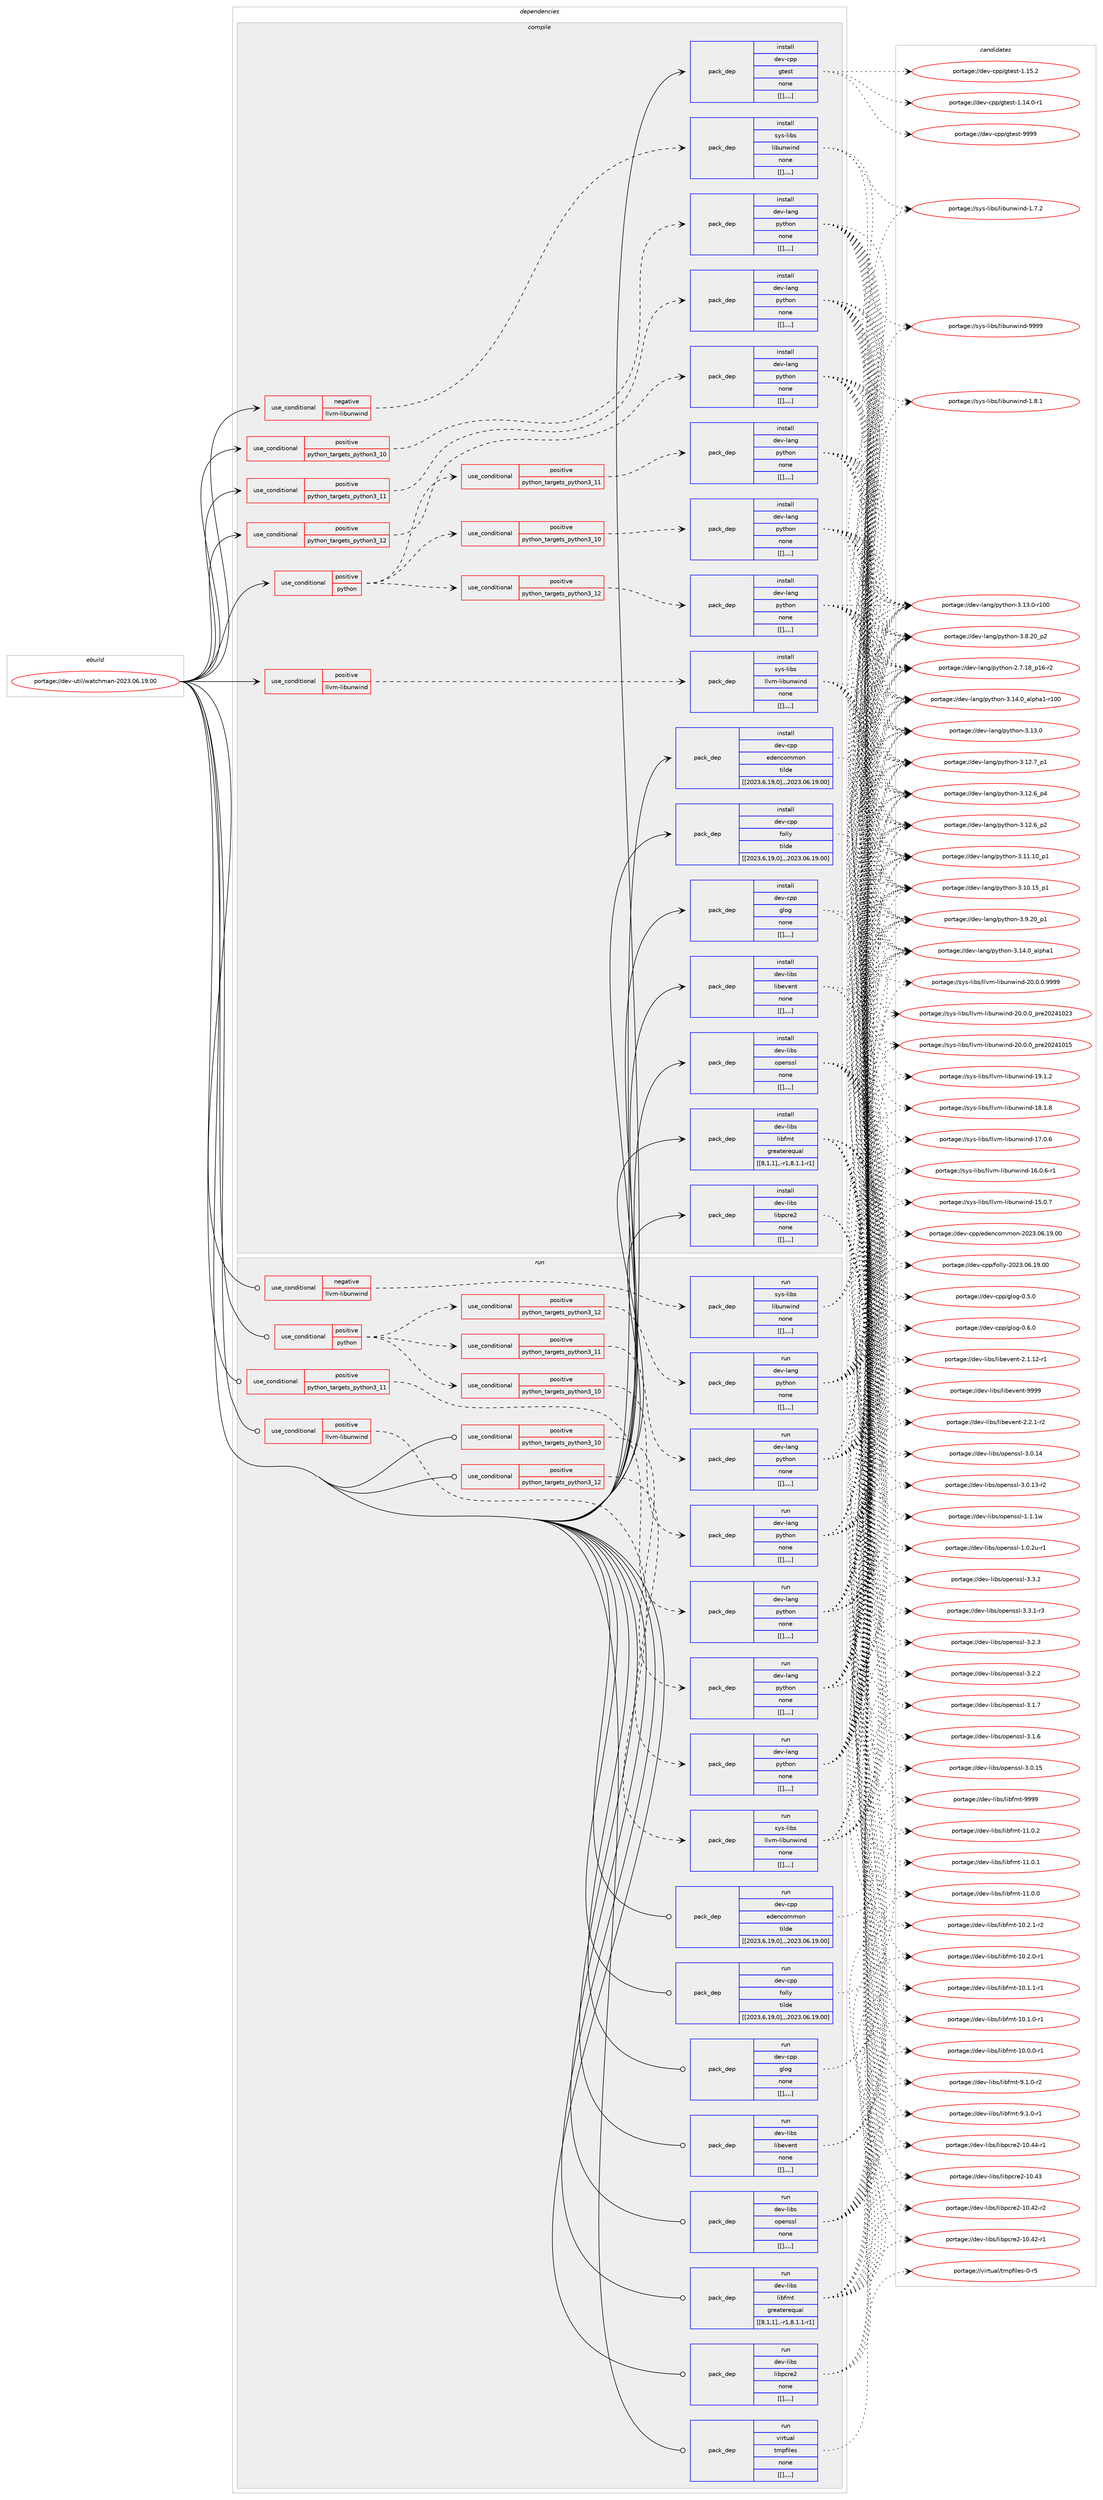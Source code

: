 digraph prolog {

# *************
# Graph options
# *************

newrank=true;
concentrate=true;
compound=true;
graph [rankdir=LR,fontname=Helvetica,fontsize=10,ranksep=1.5];#, ranksep=2.5, nodesep=0.2];
edge  [arrowhead=vee];
node  [fontname=Helvetica,fontsize=10];

# **********
# The ebuild
# **********

subgraph cluster_leftcol {
color=gray;
label=<<i>ebuild</i>>;
id [label="portage://dev-util/watchman-2023.06.19.00", color=red, width=4, href="../dev-util/watchman-2023.06.19.00.svg"];
}

# ****************
# The dependencies
# ****************

subgraph cluster_midcol {
color=gray;
label=<<i>dependencies</i>>;
subgraph cluster_compile {
fillcolor="#eeeeee";
style=filled;
label=<<i>compile</i>>;
subgraph cond66710 {
dependency232577 [label=<<TABLE BORDER="0" CELLBORDER="1" CELLSPACING="0" CELLPADDING="4"><TR><TD ROWSPAN="3" CELLPADDING="10">use_conditional</TD></TR><TR><TD>negative</TD></TR><TR><TD>llvm-libunwind</TD></TR></TABLE>>, shape=none, color=red];
subgraph pack164319 {
dependency232588 [label=<<TABLE BORDER="0" CELLBORDER="1" CELLSPACING="0" CELLPADDING="4" WIDTH="220"><TR><TD ROWSPAN="6" CELLPADDING="30">pack_dep</TD></TR><TR><TD WIDTH="110">install</TD></TR><TR><TD>sys-libs</TD></TR><TR><TD>libunwind</TD></TR><TR><TD>none</TD></TR><TR><TD>[[],,,,]</TD></TR></TABLE>>, shape=none, color=blue];
}
dependency232577:e -> dependency232588:w [weight=20,style="dashed",arrowhead="vee"];
}
id:e -> dependency232577:w [weight=20,style="solid",arrowhead="vee"];
subgraph cond66741 {
dependency232675 [label=<<TABLE BORDER="0" CELLBORDER="1" CELLSPACING="0" CELLPADDING="4"><TR><TD ROWSPAN="3" CELLPADDING="10">use_conditional</TD></TR><TR><TD>positive</TD></TR><TR><TD>llvm-libunwind</TD></TR></TABLE>>, shape=none, color=red];
subgraph pack164389 {
dependency232713 [label=<<TABLE BORDER="0" CELLBORDER="1" CELLSPACING="0" CELLPADDING="4" WIDTH="220"><TR><TD ROWSPAN="6" CELLPADDING="30">pack_dep</TD></TR><TR><TD WIDTH="110">install</TD></TR><TR><TD>sys-libs</TD></TR><TR><TD>llvm-libunwind</TD></TR><TR><TD>none</TD></TR><TR><TD>[[],,,,]</TD></TR></TABLE>>, shape=none, color=blue];
}
dependency232675:e -> dependency232713:w [weight=20,style="dashed",arrowhead="vee"];
}
id:e -> dependency232675:w [weight=20,style="solid",arrowhead="vee"];
subgraph cond66760 {
dependency232753 [label=<<TABLE BORDER="0" CELLBORDER="1" CELLSPACING="0" CELLPADDING="4"><TR><TD ROWSPAN="3" CELLPADDING="10">use_conditional</TD></TR><TR><TD>positive</TD></TR><TR><TD>python</TD></TR></TABLE>>, shape=none, color=red];
subgraph cond66769 {
dependency232806 [label=<<TABLE BORDER="0" CELLBORDER="1" CELLSPACING="0" CELLPADDING="4"><TR><TD ROWSPAN="3" CELLPADDING="10">use_conditional</TD></TR><TR><TD>positive</TD></TR><TR><TD>python_targets_python3_10</TD></TR></TABLE>>, shape=none, color=red];
subgraph pack164504 {
dependency232843 [label=<<TABLE BORDER="0" CELLBORDER="1" CELLSPACING="0" CELLPADDING="4" WIDTH="220"><TR><TD ROWSPAN="6" CELLPADDING="30">pack_dep</TD></TR><TR><TD WIDTH="110">install</TD></TR><TR><TD>dev-lang</TD></TR><TR><TD>python</TD></TR><TR><TD>none</TD></TR><TR><TD>[[],,,,]</TD></TR></TABLE>>, shape=none, color=blue];
}
dependency232806:e -> dependency232843:w [weight=20,style="dashed",arrowhead="vee"];
}
dependency232753:e -> dependency232806:w [weight=20,style="dashed",arrowhead="vee"];
subgraph cond66793 {
dependency232848 [label=<<TABLE BORDER="0" CELLBORDER="1" CELLSPACING="0" CELLPADDING="4"><TR><TD ROWSPAN="3" CELLPADDING="10">use_conditional</TD></TR><TR><TD>positive</TD></TR><TR><TD>python_targets_python3_11</TD></TR></TABLE>>, shape=none, color=red];
subgraph pack164523 {
dependency232866 [label=<<TABLE BORDER="0" CELLBORDER="1" CELLSPACING="0" CELLPADDING="4" WIDTH="220"><TR><TD ROWSPAN="6" CELLPADDING="30">pack_dep</TD></TR><TR><TD WIDTH="110">install</TD></TR><TR><TD>dev-lang</TD></TR><TR><TD>python</TD></TR><TR><TD>none</TD></TR><TR><TD>[[],,,,]</TD></TR></TABLE>>, shape=none, color=blue];
}
dependency232848:e -> dependency232866:w [weight=20,style="dashed",arrowhead="vee"];
}
dependency232753:e -> dependency232848:w [weight=20,style="dashed",arrowhead="vee"];
subgraph cond66803 {
dependency232885 [label=<<TABLE BORDER="0" CELLBORDER="1" CELLSPACING="0" CELLPADDING="4"><TR><TD ROWSPAN="3" CELLPADDING="10">use_conditional</TD></TR><TR><TD>positive</TD></TR><TR><TD>python_targets_python3_12</TD></TR></TABLE>>, shape=none, color=red];
subgraph pack164565 {
dependency232928 [label=<<TABLE BORDER="0" CELLBORDER="1" CELLSPACING="0" CELLPADDING="4" WIDTH="220"><TR><TD ROWSPAN="6" CELLPADDING="30">pack_dep</TD></TR><TR><TD WIDTH="110">install</TD></TR><TR><TD>dev-lang</TD></TR><TR><TD>python</TD></TR><TR><TD>none</TD></TR><TR><TD>[[],,,,]</TD></TR></TABLE>>, shape=none, color=blue];
}
dependency232885:e -> dependency232928:w [weight=20,style="dashed",arrowhead="vee"];
}
dependency232753:e -> dependency232885:w [weight=20,style="dashed",arrowhead="vee"];
}
id:e -> dependency232753:w [weight=20,style="solid",arrowhead="vee"];
subgraph cond66814 {
dependency232932 [label=<<TABLE BORDER="0" CELLBORDER="1" CELLSPACING="0" CELLPADDING="4"><TR><TD ROWSPAN="3" CELLPADDING="10">use_conditional</TD></TR><TR><TD>positive</TD></TR><TR><TD>python_targets_python3_10</TD></TR></TABLE>>, shape=none, color=red];
subgraph pack164607 {
dependency233004 [label=<<TABLE BORDER="0" CELLBORDER="1" CELLSPACING="0" CELLPADDING="4" WIDTH="220"><TR><TD ROWSPAN="6" CELLPADDING="30">pack_dep</TD></TR><TR><TD WIDTH="110">install</TD></TR><TR><TD>dev-lang</TD></TR><TR><TD>python</TD></TR><TR><TD>none</TD></TR><TR><TD>[[],,,,]</TD></TR></TABLE>>, shape=none, color=blue];
}
dependency232932:e -> dependency233004:w [weight=20,style="dashed",arrowhead="vee"];
}
id:e -> dependency232932:w [weight=20,style="solid",arrowhead="vee"];
subgraph cond66838 {
dependency233009 [label=<<TABLE BORDER="0" CELLBORDER="1" CELLSPACING="0" CELLPADDING="4"><TR><TD ROWSPAN="3" CELLPADDING="10">use_conditional</TD></TR><TR><TD>positive</TD></TR><TR><TD>python_targets_python3_11</TD></TR></TABLE>>, shape=none, color=red];
subgraph pack164621 {
dependency233014 [label=<<TABLE BORDER="0" CELLBORDER="1" CELLSPACING="0" CELLPADDING="4" WIDTH="220"><TR><TD ROWSPAN="6" CELLPADDING="30">pack_dep</TD></TR><TR><TD WIDTH="110">install</TD></TR><TR><TD>dev-lang</TD></TR><TR><TD>python</TD></TR><TR><TD>none</TD></TR><TR><TD>[[],,,,]</TD></TR></TABLE>>, shape=none, color=blue];
}
dependency233009:e -> dependency233014:w [weight=20,style="dashed",arrowhead="vee"];
}
id:e -> dependency233009:w [weight=20,style="solid",arrowhead="vee"];
subgraph cond66845 {
dependency233018 [label=<<TABLE BORDER="0" CELLBORDER="1" CELLSPACING="0" CELLPADDING="4"><TR><TD ROWSPAN="3" CELLPADDING="10">use_conditional</TD></TR><TR><TD>positive</TD></TR><TR><TD>python_targets_python3_12</TD></TR></TABLE>>, shape=none, color=red];
subgraph pack164630 {
dependency233067 [label=<<TABLE BORDER="0" CELLBORDER="1" CELLSPACING="0" CELLPADDING="4" WIDTH="220"><TR><TD ROWSPAN="6" CELLPADDING="30">pack_dep</TD></TR><TR><TD WIDTH="110">install</TD></TR><TR><TD>dev-lang</TD></TR><TR><TD>python</TD></TR><TR><TD>none</TD></TR><TR><TD>[[],,,,]</TD></TR></TABLE>>, shape=none, color=blue];
}
dependency233018:e -> dependency233067:w [weight=20,style="dashed",arrowhead="vee"];
}
id:e -> dependency233018:w [weight=20,style="solid",arrowhead="vee"];
subgraph pack164653 {
dependency233091 [label=<<TABLE BORDER="0" CELLBORDER="1" CELLSPACING="0" CELLPADDING="4" WIDTH="220"><TR><TD ROWSPAN="6" CELLPADDING="30">pack_dep</TD></TR><TR><TD WIDTH="110">install</TD></TR><TR><TD>dev-cpp</TD></TR><TR><TD>edencommon</TD></TR><TR><TD>tilde</TD></TR><TR><TD>[[2023,6,19,0],,,2023.06.19.00]</TD></TR></TABLE>>, shape=none, color=blue];
}
id:e -> dependency233091:w [weight=20,style="solid",arrowhead="vee"];
subgraph pack164672 {
dependency233115 [label=<<TABLE BORDER="0" CELLBORDER="1" CELLSPACING="0" CELLPADDING="4" WIDTH="220"><TR><TD ROWSPAN="6" CELLPADDING="30">pack_dep</TD></TR><TR><TD WIDTH="110">install</TD></TR><TR><TD>dev-cpp</TD></TR><TR><TD>folly</TD></TR><TR><TD>tilde</TD></TR><TR><TD>[[2023,6,19,0],,,2023.06.19.00]</TD></TR></TABLE>>, shape=none, color=blue];
}
id:e -> dependency233115:w [weight=20,style="solid",arrowhead="vee"];
subgraph pack164692 {
dependency233121 [label=<<TABLE BORDER="0" CELLBORDER="1" CELLSPACING="0" CELLPADDING="4" WIDTH="220"><TR><TD ROWSPAN="6" CELLPADDING="30">pack_dep</TD></TR><TR><TD WIDTH="110">install</TD></TR><TR><TD>dev-cpp</TD></TR><TR><TD>glog</TD></TR><TR><TD>none</TD></TR><TR><TD>[[],,,,]</TD></TR></TABLE>>, shape=none, color=blue];
}
id:e -> dependency233121:w [weight=20,style="solid",arrowhead="vee"];
subgraph pack164702 {
dependency233144 [label=<<TABLE BORDER="0" CELLBORDER="1" CELLSPACING="0" CELLPADDING="4" WIDTH="220"><TR><TD ROWSPAN="6" CELLPADDING="30">pack_dep</TD></TR><TR><TD WIDTH="110">install</TD></TR><TR><TD>dev-cpp</TD></TR><TR><TD>gtest</TD></TR><TR><TD>none</TD></TR><TR><TD>[[],,,,]</TD></TR></TABLE>>, shape=none, color=blue];
}
id:e -> dependency233144:w [weight=20,style="solid",arrowhead="vee"];
subgraph pack164721 {
dependency233166 [label=<<TABLE BORDER="0" CELLBORDER="1" CELLSPACING="0" CELLPADDING="4" WIDTH="220"><TR><TD ROWSPAN="6" CELLPADDING="30">pack_dep</TD></TR><TR><TD WIDTH="110">install</TD></TR><TR><TD>dev-libs</TD></TR><TR><TD>libevent</TD></TR><TR><TD>none</TD></TR><TR><TD>[[],,,,]</TD></TR></TABLE>>, shape=none, color=blue];
}
id:e -> dependency233166:w [weight=20,style="solid",arrowhead="vee"];
subgraph pack164725 {
dependency233171 [label=<<TABLE BORDER="0" CELLBORDER="1" CELLSPACING="0" CELLPADDING="4" WIDTH="220"><TR><TD ROWSPAN="6" CELLPADDING="30">pack_dep</TD></TR><TR><TD WIDTH="110">install</TD></TR><TR><TD>dev-libs</TD></TR><TR><TD>libfmt</TD></TR><TR><TD>greaterequal</TD></TR><TR><TD>[[8,1,1],,-r1,8.1.1-r1]</TD></TR></TABLE>>, shape=none, color=blue];
}
id:e -> dependency233171:w [weight=20,style="solid",arrowhead="vee"];
subgraph pack164739 {
dependency233216 [label=<<TABLE BORDER="0" CELLBORDER="1" CELLSPACING="0" CELLPADDING="4" WIDTH="220"><TR><TD ROWSPAN="6" CELLPADDING="30">pack_dep</TD></TR><TR><TD WIDTH="110">install</TD></TR><TR><TD>dev-libs</TD></TR><TR><TD>libpcre2</TD></TR><TR><TD>none</TD></TR><TR><TD>[[],,,,]</TD></TR></TABLE>>, shape=none, color=blue];
}
id:e -> dependency233216:w [weight=20,style="solid",arrowhead="vee"];
subgraph pack164778 {
dependency233280 [label=<<TABLE BORDER="0" CELLBORDER="1" CELLSPACING="0" CELLPADDING="4" WIDTH="220"><TR><TD ROWSPAN="6" CELLPADDING="30">pack_dep</TD></TR><TR><TD WIDTH="110">install</TD></TR><TR><TD>dev-libs</TD></TR><TR><TD>openssl</TD></TR><TR><TD>none</TD></TR><TR><TD>[[],,,,]</TD></TR></TABLE>>, shape=none, color=blue];
}
id:e -> dependency233280:w [weight=20,style="solid",arrowhead="vee"];
}
subgraph cluster_compileandrun {
fillcolor="#eeeeee";
style=filled;
label=<<i>compile and run</i>>;
}
subgraph cluster_run {
fillcolor="#eeeeee";
style=filled;
label=<<i>run</i>>;
subgraph cond66936 {
dependency233325 [label=<<TABLE BORDER="0" CELLBORDER="1" CELLSPACING="0" CELLPADDING="4"><TR><TD ROWSPAN="3" CELLPADDING="10">use_conditional</TD></TR><TR><TD>negative</TD></TR><TR><TD>llvm-libunwind</TD></TR></TABLE>>, shape=none, color=red];
subgraph pack164829 {
dependency233340 [label=<<TABLE BORDER="0" CELLBORDER="1" CELLSPACING="0" CELLPADDING="4" WIDTH="220"><TR><TD ROWSPAN="6" CELLPADDING="30">pack_dep</TD></TR><TR><TD WIDTH="110">run</TD></TR><TR><TD>sys-libs</TD></TR><TR><TD>libunwind</TD></TR><TR><TD>none</TD></TR><TR><TD>[[],,,,]</TD></TR></TABLE>>, shape=none, color=blue];
}
dependency233325:e -> dependency233340:w [weight=20,style="dashed",arrowhead="vee"];
}
id:e -> dependency233325:w [weight=20,style="solid",arrowhead="odot"];
subgraph cond66958 {
dependency233364 [label=<<TABLE BORDER="0" CELLBORDER="1" CELLSPACING="0" CELLPADDING="4"><TR><TD ROWSPAN="3" CELLPADDING="10">use_conditional</TD></TR><TR><TD>positive</TD></TR><TR><TD>llvm-libunwind</TD></TR></TABLE>>, shape=none, color=red];
subgraph pack164855 {
dependency233367 [label=<<TABLE BORDER="0" CELLBORDER="1" CELLSPACING="0" CELLPADDING="4" WIDTH="220"><TR><TD ROWSPAN="6" CELLPADDING="30">pack_dep</TD></TR><TR><TD WIDTH="110">run</TD></TR><TR><TD>sys-libs</TD></TR><TR><TD>llvm-libunwind</TD></TR><TR><TD>none</TD></TR><TR><TD>[[],,,,]</TD></TR></TABLE>>, shape=none, color=blue];
}
dependency233364:e -> dependency233367:w [weight=20,style="dashed",arrowhead="vee"];
}
id:e -> dependency233364:w [weight=20,style="solid",arrowhead="odot"];
subgraph cond66983 {
dependency233450 [label=<<TABLE BORDER="0" CELLBORDER="1" CELLSPACING="0" CELLPADDING="4"><TR><TD ROWSPAN="3" CELLPADDING="10">use_conditional</TD></TR><TR><TD>positive</TD></TR><TR><TD>python</TD></TR></TABLE>>, shape=none, color=red];
subgraph cond66993 {
dependency233478 [label=<<TABLE BORDER="0" CELLBORDER="1" CELLSPACING="0" CELLPADDING="4"><TR><TD ROWSPAN="3" CELLPADDING="10">use_conditional</TD></TR><TR><TD>positive</TD></TR><TR><TD>python_targets_python3_10</TD></TR></TABLE>>, shape=none, color=red];
subgraph pack164949 {
dependency233498 [label=<<TABLE BORDER="0" CELLBORDER="1" CELLSPACING="0" CELLPADDING="4" WIDTH="220"><TR><TD ROWSPAN="6" CELLPADDING="30">pack_dep</TD></TR><TR><TD WIDTH="110">run</TD></TR><TR><TD>dev-lang</TD></TR><TR><TD>python</TD></TR><TR><TD>none</TD></TR><TR><TD>[[],,,,]</TD></TR></TABLE>>, shape=none, color=blue];
}
dependency233478:e -> dependency233498:w [weight=20,style="dashed",arrowhead="vee"];
}
dependency233450:e -> dependency233478:w [weight=20,style="dashed",arrowhead="vee"];
subgraph cond67008 {
dependency233517 [label=<<TABLE BORDER="0" CELLBORDER="1" CELLSPACING="0" CELLPADDING="4"><TR><TD ROWSPAN="3" CELLPADDING="10">use_conditional</TD></TR><TR><TD>positive</TD></TR><TR><TD>python_targets_python3_11</TD></TR></TABLE>>, shape=none, color=red];
subgraph pack164962 {
dependency233558 [label=<<TABLE BORDER="0" CELLBORDER="1" CELLSPACING="0" CELLPADDING="4" WIDTH="220"><TR><TD ROWSPAN="6" CELLPADDING="30">pack_dep</TD></TR><TR><TD WIDTH="110">run</TD></TR><TR><TD>dev-lang</TD></TR><TR><TD>python</TD></TR><TR><TD>none</TD></TR><TR><TD>[[],,,,]</TD></TR></TABLE>>, shape=none, color=blue];
}
dependency233517:e -> dependency233558:w [weight=20,style="dashed",arrowhead="vee"];
}
dependency233450:e -> dependency233517:w [weight=20,style="dashed",arrowhead="vee"];
subgraph cond67025 {
dependency233597 [label=<<TABLE BORDER="0" CELLBORDER="1" CELLSPACING="0" CELLPADDING="4"><TR><TD ROWSPAN="3" CELLPADDING="10">use_conditional</TD></TR><TR><TD>positive</TD></TR><TR><TD>python_targets_python3_12</TD></TR></TABLE>>, shape=none, color=red];
subgraph pack165014 {
dependency233599 [label=<<TABLE BORDER="0" CELLBORDER="1" CELLSPACING="0" CELLPADDING="4" WIDTH="220"><TR><TD ROWSPAN="6" CELLPADDING="30">pack_dep</TD></TR><TR><TD WIDTH="110">run</TD></TR><TR><TD>dev-lang</TD></TR><TR><TD>python</TD></TR><TR><TD>none</TD></TR><TR><TD>[[],,,,]</TD></TR></TABLE>>, shape=none, color=blue];
}
dependency233597:e -> dependency233599:w [weight=20,style="dashed",arrowhead="vee"];
}
dependency233450:e -> dependency233597:w [weight=20,style="dashed",arrowhead="vee"];
}
id:e -> dependency233450:w [weight=20,style="solid",arrowhead="odot"];
subgraph cond67033 {
dependency233636 [label=<<TABLE BORDER="0" CELLBORDER="1" CELLSPACING="0" CELLPADDING="4"><TR><TD ROWSPAN="3" CELLPADDING="10">use_conditional</TD></TR><TR><TD>positive</TD></TR><TR><TD>python_targets_python3_10</TD></TR></TABLE>>, shape=none, color=red];
subgraph pack165061 {
dependency233725 [label=<<TABLE BORDER="0" CELLBORDER="1" CELLSPACING="0" CELLPADDING="4" WIDTH="220"><TR><TD ROWSPAN="6" CELLPADDING="30">pack_dep</TD></TR><TR><TD WIDTH="110">run</TD></TR><TR><TD>dev-lang</TD></TR><TR><TD>python</TD></TR><TR><TD>none</TD></TR><TR><TD>[[],,,,]</TD></TR></TABLE>>, shape=none, color=blue];
}
dependency233636:e -> dependency233725:w [weight=20,style="dashed",arrowhead="vee"];
}
id:e -> dependency233636:w [weight=20,style="solid",arrowhead="odot"];
subgraph cond67091 {
dependency233771 [label=<<TABLE BORDER="0" CELLBORDER="1" CELLSPACING="0" CELLPADDING="4"><TR><TD ROWSPAN="3" CELLPADDING="10">use_conditional</TD></TR><TR><TD>positive</TD></TR><TR><TD>python_targets_python3_11</TD></TR></TABLE>>, shape=none, color=red];
subgraph pack165145 {
dependency233814 [label=<<TABLE BORDER="0" CELLBORDER="1" CELLSPACING="0" CELLPADDING="4" WIDTH="220"><TR><TD ROWSPAN="6" CELLPADDING="30">pack_dep</TD></TR><TR><TD WIDTH="110">run</TD></TR><TR><TD>dev-lang</TD></TR><TR><TD>python</TD></TR><TR><TD>none</TD></TR><TR><TD>[[],,,,]</TD></TR></TABLE>>, shape=none, color=blue];
}
dependency233771:e -> dependency233814:w [weight=20,style="dashed",arrowhead="vee"];
}
id:e -> dependency233771:w [weight=20,style="solid",arrowhead="odot"];
subgraph cond67122 {
dependency233867 [label=<<TABLE BORDER="0" CELLBORDER="1" CELLSPACING="0" CELLPADDING="4"><TR><TD ROWSPAN="3" CELLPADDING="10">use_conditional</TD></TR><TR><TD>positive</TD></TR><TR><TD>python_targets_python3_12</TD></TR></TABLE>>, shape=none, color=red];
subgraph pack165222 {
dependency233902 [label=<<TABLE BORDER="0" CELLBORDER="1" CELLSPACING="0" CELLPADDING="4" WIDTH="220"><TR><TD ROWSPAN="6" CELLPADDING="30">pack_dep</TD></TR><TR><TD WIDTH="110">run</TD></TR><TR><TD>dev-lang</TD></TR><TR><TD>python</TD></TR><TR><TD>none</TD></TR><TR><TD>[[],,,,]</TD></TR></TABLE>>, shape=none, color=blue];
}
dependency233867:e -> dependency233902:w [weight=20,style="dashed",arrowhead="vee"];
}
id:e -> dependency233867:w [weight=20,style="solid",arrowhead="odot"];
subgraph pack165227 {
dependency233908 [label=<<TABLE BORDER="0" CELLBORDER="1" CELLSPACING="0" CELLPADDING="4" WIDTH="220"><TR><TD ROWSPAN="6" CELLPADDING="30">pack_dep</TD></TR><TR><TD WIDTH="110">run</TD></TR><TR><TD>dev-cpp</TD></TR><TR><TD>edencommon</TD></TR><TR><TD>tilde</TD></TR><TR><TD>[[2023,6,19,0],,,2023.06.19.00]</TD></TR></TABLE>>, shape=none, color=blue];
}
id:e -> dependency233908:w [weight=20,style="solid",arrowhead="odot"];
subgraph pack165230 {
dependency233958 [label=<<TABLE BORDER="0" CELLBORDER="1" CELLSPACING="0" CELLPADDING="4" WIDTH="220"><TR><TD ROWSPAN="6" CELLPADDING="30">pack_dep</TD></TR><TR><TD WIDTH="110">run</TD></TR><TR><TD>dev-cpp</TD></TR><TR><TD>folly</TD></TR><TR><TD>tilde</TD></TR><TR><TD>[[2023,6,19,0],,,2023.06.19.00]</TD></TR></TABLE>>, shape=none, color=blue];
}
id:e -> dependency233958:w [weight=20,style="solid",arrowhead="odot"];
subgraph pack165265 {
dependency234027 [label=<<TABLE BORDER="0" CELLBORDER="1" CELLSPACING="0" CELLPADDING="4" WIDTH="220"><TR><TD ROWSPAN="6" CELLPADDING="30">pack_dep</TD></TR><TR><TD WIDTH="110">run</TD></TR><TR><TD>dev-cpp</TD></TR><TR><TD>glog</TD></TR><TR><TD>none</TD></TR><TR><TD>[[],,,,]</TD></TR></TABLE>>, shape=none, color=blue];
}
id:e -> dependency234027:w [weight=20,style="solid",arrowhead="odot"];
subgraph pack165306 {
dependency234031 [label=<<TABLE BORDER="0" CELLBORDER="1" CELLSPACING="0" CELLPADDING="4" WIDTH="220"><TR><TD ROWSPAN="6" CELLPADDING="30">pack_dep</TD></TR><TR><TD WIDTH="110">run</TD></TR><TR><TD>dev-libs</TD></TR><TR><TD>libevent</TD></TR><TR><TD>none</TD></TR><TR><TD>[[],,,,]</TD></TR></TABLE>>, shape=none, color=blue];
}
id:e -> dependency234031:w [weight=20,style="solid",arrowhead="odot"];
subgraph pack165321 {
dependency234052 [label=<<TABLE BORDER="0" CELLBORDER="1" CELLSPACING="0" CELLPADDING="4" WIDTH="220"><TR><TD ROWSPAN="6" CELLPADDING="30">pack_dep</TD></TR><TR><TD WIDTH="110">run</TD></TR><TR><TD>dev-libs</TD></TR><TR><TD>libfmt</TD></TR><TR><TD>greaterequal</TD></TR><TR><TD>[[8,1,1],,-r1,8.1.1-r1]</TD></TR></TABLE>>, shape=none, color=blue];
}
id:e -> dependency234052:w [weight=20,style="solid",arrowhead="odot"];
subgraph pack165339 {
dependency234077 [label=<<TABLE BORDER="0" CELLBORDER="1" CELLSPACING="0" CELLPADDING="4" WIDTH="220"><TR><TD ROWSPAN="6" CELLPADDING="30">pack_dep</TD></TR><TR><TD WIDTH="110">run</TD></TR><TR><TD>dev-libs</TD></TR><TR><TD>libpcre2</TD></TR><TR><TD>none</TD></TR><TR><TD>[[],,,,]</TD></TR></TABLE>>, shape=none, color=blue];
}
id:e -> dependency234077:w [weight=20,style="solid",arrowhead="odot"];
subgraph pack165344 {
dependency234081 [label=<<TABLE BORDER="0" CELLBORDER="1" CELLSPACING="0" CELLPADDING="4" WIDTH="220"><TR><TD ROWSPAN="6" CELLPADDING="30">pack_dep</TD></TR><TR><TD WIDTH="110">run</TD></TR><TR><TD>dev-libs</TD></TR><TR><TD>openssl</TD></TR><TR><TD>none</TD></TR><TR><TD>[[],,,,]</TD></TR></TABLE>>, shape=none, color=blue];
}
id:e -> dependency234081:w [weight=20,style="solid",arrowhead="odot"];
subgraph pack165347 {
dependency234123 [label=<<TABLE BORDER="0" CELLBORDER="1" CELLSPACING="0" CELLPADDING="4" WIDTH="220"><TR><TD ROWSPAN="6" CELLPADDING="30">pack_dep</TD></TR><TR><TD WIDTH="110">run</TD></TR><TR><TD>virtual</TD></TR><TR><TD>tmpfiles</TD></TR><TR><TD>none</TD></TR><TR><TD>[[],,,,]</TD></TR></TABLE>>, shape=none, color=blue];
}
id:e -> dependency234123:w [weight=20,style="solid",arrowhead="odot"];
}
}

# **************
# The candidates
# **************

subgraph cluster_choices {
rank=same;
color=gray;
label=<<i>candidates</i>>;

subgraph choice164532 {
color=black;
nodesep=1;
choice115121115451081059811547108105981171101191051101004557575757 [label="portage://sys-libs/libunwind-9999", color=red, width=4,href="../sys-libs/libunwind-9999.svg"];
choice11512111545108105981154710810598117110119105110100454946564649 [label="portage://sys-libs/libunwind-1.8.1", color=red, width=4,href="../sys-libs/libunwind-1.8.1.svg"];
choice11512111545108105981154710810598117110119105110100454946554650 [label="portage://sys-libs/libunwind-1.7.2", color=red, width=4,href="../sys-libs/libunwind-1.7.2.svg"];
dependency232588:e -> choice115121115451081059811547108105981171101191051101004557575757:w [style=dotted,weight="100"];
dependency232588:e -> choice11512111545108105981154710810598117110119105110100454946564649:w [style=dotted,weight="100"];
dependency232588:e -> choice11512111545108105981154710810598117110119105110100454946554650:w [style=dotted,weight="100"];
}
subgraph choice164534 {
color=black;
nodesep=1;
choice1151211154510810598115471081081181094510810598117110119105110100455048464846484657575757 [label="portage://sys-libs/llvm-libunwind-20.0.0.9999", color=red, width=4,href="../sys-libs/llvm-libunwind-20.0.0.9999.svg"];
choice115121115451081059811547108108118109451081059811711011910511010045504846484648951121141015048505249485051 [label="portage://sys-libs/llvm-libunwind-20.0.0_pre20241023", color=red, width=4,href="../sys-libs/llvm-libunwind-20.0.0_pre20241023.svg"];
choice115121115451081059811547108108118109451081059811711011910511010045504846484648951121141015048505249484953 [label="portage://sys-libs/llvm-libunwind-20.0.0_pre20241015", color=red, width=4,href="../sys-libs/llvm-libunwind-20.0.0_pre20241015.svg"];
choice115121115451081059811547108108118109451081059811711011910511010045495746494650 [label="portage://sys-libs/llvm-libunwind-19.1.2", color=red, width=4,href="../sys-libs/llvm-libunwind-19.1.2.svg"];
choice115121115451081059811547108108118109451081059811711011910511010045495646494656 [label="portage://sys-libs/llvm-libunwind-18.1.8", color=red, width=4,href="../sys-libs/llvm-libunwind-18.1.8.svg"];
choice115121115451081059811547108108118109451081059811711011910511010045495546484654 [label="portage://sys-libs/llvm-libunwind-17.0.6", color=red, width=4,href="../sys-libs/llvm-libunwind-17.0.6.svg"];
choice1151211154510810598115471081081181094510810598117110119105110100454954464846544511449 [label="portage://sys-libs/llvm-libunwind-16.0.6-r1", color=red, width=4,href="../sys-libs/llvm-libunwind-16.0.6-r1.svg"];
choice115121115451081059811547108108118109451081059811711011910511010045495346484655 [label="portage://sys-libs/llvm-libunwind-15.0.7", color=red, width=4,href="../sys-libs/llvm-libunwind-15.0.7.svg"];
dependency232713:e -> choice1151211154510810598115471081081181094510810598117110119105110100455048464846484657575757:w [style=dotted,weight="100"];
dependency232713:e -> choice115121115451081059811547108108118109451081059811711011910511010045504846484648951121141015048505249485051:w [style=dotted,weight="100"];
dependency232713:e -> choice115121115451081059811547108108118109451081059811711011910511010045504846484648951121141015048505249484953:w [style=dotted,weight="100"];
dependency232713:e -> choice115121115451081059811547108108118109451081059811711011910511010045495746494650:w [style=dotted,weight="100"];
dependency232713:e -> choice115121115451081059811547108108118109451081059811711011910511010045495646494656:w [style=dotted,weight="100"];
dependency232713:e -> choice115121115451081059811547108108118109451081059811711011910511010045495546484654:w [style=dotted,weight="100"];
dependency232713:e -> choice1151211154510810598115471081081181094510810598117110119105110100454954464846544511449:w [style=dotted,weight="100"];
dependency232713:e -> choice115121115451081059811547108108118109451081059811711011910511010045495346484655:w [style=dotted,weight="100"];
}
subgraph choice164541 {
color=black;
nodesep=1;
choice100101118451089711010347112121116104111110455146495246489597108112104974945114494848 [label="portage://dev-lang/python-3.14.0_alpha1-r100", color=red, width=4,href="../dev-lang/python-3.14.0_alpha1-r100.svg"];
choice1001011184510897110103471121211161041111104551464952464895971081121049749 [label="portage://dev-lang/python-3.14.0_alpha1", color=red, width=4,href="../dev-lang/python-3.14.0_alpha1.svg"];
choice1001011184510897110103471121211161041111104551464951464845114494848 [label="portage://dev-lang/python-3.13.0-r100", color=red, width=4,href="../dev-lang/python-3.13.0-r100.svg"];
choice10010111845108971101034711212111610411111045514649514648 [label="portage://dev-lang/python-3.13.0", color=red, width=4,href="../dev-lang/python-3.13.0.svg"];
choice100101118451089711010347112121116104111110455146495046559511249 [label="portage://dev-lang/python-3.12.7_p1", color=red, width=4,href="../dev-lang/python-3.12.7_p1.svg"];
choice100101118451089711010347112121116104111110455146495046549511252 [label="portage://dev-lang/python-3.12.6_p4", color=red, width=4,href="../dev-lang/python-3.12.6_p4.svg"];
choice100101118451089711010347112121116104111110455146495046549511250 [label="portage://dev-lang/python-3.12.6_p2", color=red, width=4,href="../dev-lang/python-3.12.6_p2.svg"];
choice10010111845108971101034711212111610411111045514649494649489511249 [label="portage://dev-lang/python-3.11.10_p1", color=red, width=4,href="../dev-lang/python-3.11.10_p1.svg"];
choice10010111845108971101034711212111610411111045514649484649539511249 [label="portage://dev-lang/python-3.10.15_p1", color=red, width=4,href="../dev-lang/python-3.10.15_p1.svg"];
choice100101118451089711010347112121116104111110455146574650489511249 [label="portage://dev-lang/python-3.9.20_p1", color=red, width=4,href="../dev-lang/python-3.9.20_p1.svg"];
choice100101118451089711010347112121116104111110455146564650489511250 [label="portage://dev-lang/python-3.8.20_p2", color=red, width=4,href="../dev-lang/python-3.8.20_p2.svg"];
choice100101118451089711010347112121116104111110455046554649569511249544511450 [label="portage://dev-lang/python-2.7.18_p16-r2", color=red, width=4,href="../dev-lang/python-2.7.18_p16-r2.svg"];
dependency232843:e -> choice100101118451089711010347112121116104111110455146495246489597108112104974945114494848:w [style=dotted,weight="100"];
dependency232843:e -> choice1001011184510897110103471121211161041111104551464952464895971081121049749:w [style=dotted,weight="100"];
dependency232843:e -> choice1001011184510897110103471121211161041111104551464951464845114494848:w [style=dotted,weight="100"];
dependency232843:e -> choice10010111845108971101034711212111610411111045514649514648:w [style=dotted,weight="100"];
dependency232843:e -> choice100101118451089711010347112121116104111110455146495046559511249:w [style=dotted,weight="100"];
dependency232843:e -> choice100101118451089711010347112121116104111110455146495046549511252:w [style=dotted,weight="100"];
dependency232843:e -> choice100101118451089711010347112121116104111110455146495046549511250:w [style=dotted,weight="100"];
dependency232843:e -> choice10010111845108971101034711212111610411111045514649494649489511249:w [style=dotted,weight="100"];
dependency232843:e -> choice10010111845108971101034711212111610411111045514649484649539511249:w [style=dotted,weight="100"];
dependency232843:e -> choice100101118451089711010347112121116104111110455146574650489511249:w [style=dotted,weight="100"];
dependency232843:e -> choice100101118451089711010347112121116104111110455146564650489511250:w [style=dotted,weight="100"];
dependency232843:e -> choice100101118451089711010347112121116104111110455046554649569511249544511450:w [style=dotted,weight="100"];
}
subgraph choice164561 {
color=black;
nodesep=1;
choice100101118451089711010347112121116104111110455146495246489597108112104974945114494848 [label="portage://dev-lang/python-3.14.0_alpha1-r100", color=red, width=4,href="../dev-lang/python-3.14.0_alpha1-r100.svg"];
choice1001011184510897110103471121211161041111104551464952464895971081121049749 [label="portage://dev-lang/python-3.14.0_alpha1", color=red, width=4,href="../dev-lang/python-3.14.0_alpha1.svg"];
choice1001011184510897110103471121211161041111104551464951464845114494848 [label="portage://dev-lang/python-3.13.0-r100", color=red, width=4,href="../dev-lang/python-3.13.0-r100.svg"];
choice10010111845108971101034711212111610411111045514649514648 [label="portage://dev-lang/python-3.13.0", color=red, width=4,href="../dev-lang/python-3.13.0.svg"];
choice100101118451089711010347112121116104111110455146495046559511249 [label="portage://dev-lang/python-3.12.7_p1", color=red, width=4,href="../dev-lang/python-3.12.7_p1.svg"];
choice100101118451089711010347112121116104111110455146495046549511252 [label="portage://dev-lang/python-3.12.6_p4", color=red, width=4,href="../dev-lang/python-3.12.6_p4.svg"];
choice100101118451089711010347112121116104111110455146495046549511250 [label="portage://dev-lang/python-3.12.6_p2", color=red, width=4,href="../dev-lang/python-3.12.6_p2.svg"];
choice10010111845108971101034711212111610411111045514649494649489511249 [label="portage://dev-lang/python-3.11.10_p1", color=red, width=4,href="../dev-lang/python-3.11.10_p1.svg"];
choice10010111845108971101034711212111610411111045514649484649539511249 [label="portage://dev-lang/python-3.10.15_p1", color=red, width=4,href="../dev-lang/python-3.10.15_p1.svg"];
choice100101118451089711010347112121116104111110455146574650489511249 [label="portage://dev-lang/python-3.9.20_p1", color=red, width=4,href="../dev-lang/python-3.9.20_p1.svg"];
choice100101118451089711010347112121116104111110455146564650489511250 [label="portage://dev-lang/python-3.8.20_p2", color=red, width=4,href="../dev-lang/python-3.8.20_p2.svg"];
choice100101118451089711010347112121116104111110455046554649569511249544511450 [label="portage://dev-lang/python-2.7.18_p16-r2", color=red, width=4,href="../dev-lang/python-2.7.18_p16-r2.svg"];
dependency232866:e -> choice100101118451089711010347112121116104111110455146495246489597108112104974945114494848:w [style=dotted,weight="100"];
dependency232866:e -> choice1001011184510897110103471121211161041111104551464952464895971081121049749:w [style=dotted,weight="100"];
dependency232866:e -> choice1001011184510897110103471121211161041111104551464951464845114494848:w [style=dotted,weight="100"];
dependency232866:e -> choice10010111845108971101034711212111610411111045514649514648:w [style=dotted,weight="100"];
dependency232866:e -> choice100101118451089711010347112121116104111110455146495046559511249:w [style=dotted,weight="100"];
dependency232866:e -> choice100101118451089711010347112121116104111110455146495046549511252:w [style=dotted,weight="100"];
dependency232866:e -> choice100101118451089711010347112121116104111110455146495046549511250:w [style=dotted,weight="100"];
dependency232866:e -> choice10010111845108971101034711212111610411111045514649494649489511249:w [style=dotted,weight="100"];
dependency232866:e -> choice10010111845108971101034711212111610411111045514649484649539511249:w [style=dotted,weight="100"];
dependency232866:e -> choice100101118451089711010347112121116104111110455146574650489511249:w [style=dotted,weight="100"];
dependency232866:e -> choice100101118451089711010347112121116104111110455146564650489511250:w [style=dotted,weight="100"];
dependency232866:e -> choice100101118451089711010347112121116104111110455046554649569511249544511450:w [style=dotted,weight="100"];
}
subgraph choice164582 {
color=black;
nodesep=1;
choice100101118451089711010347112121116104111110455146495246489597108112104974945114494848 [label="portage://dev-lang/python-3.14.0_alpha1-r100", color=red, width=4,href="../dev-lang/python-3.14.0_alpha1-r100.svg"];
choice1001011184510897110103471121211161041111104551464952464895971081121049749 [label="portage://dev-lang/python-3.14.0_alpha1", color=red, width=4,href="../dev-lang/python-3.14.0_alpha1.svg"];
choice1001011184510897110103471121211161041111104551464951464845114494848 [label="portage://dev-lang/python-3.13.0-r100", color=red, width=4,href="../dev-lang/python-3.13.0-r100.svg"];
choice10010111845108971101034711212111610411111045514649514648 [label="portage://dev-lang/python-3.13.0", color=red, width=4,href="../dev-lang/python-3.13.0.svg"];
choice100101118451089711010347112121116104111110455146495046559511249 [label="portage://dev-lang/python-3.12.7_p1", color=red, width=4,href="../dev-lang/python-3.12.7_p1.svg"];
choice100101118451089711010347112121116104111110455146495046549511252 [label="portage://dev-lang/python-3.12.6_p4", color=red, width=4,href="../dev-lang/python-3.12.6_p4.svg"];
choice100101118451089711010347112121116104111110455146495046549511250 [label="portage://dev-lang/python-3.12.6_p2", color=red, width=4,href="../dev-lang/python-3.12.6_p2.svg"];
choice10010111845108971101034711212111610411111045514649494649489511249 [label="portage://dev-lang/python-3.11.10_p1", color=red, width=4,href="../dev-lang/python-3.11.10_p1.svg"];
choice10010111845108971101034711212111610411111045514649484649539511249 [label="portage://dev-lang/python-3.10.15_p1", color=red, width=4,href="../dev-lang/python-3.10.15_p1.svg"];
choice100101118451089711010347112121116104111110455146574650489511249 [label="portage://dev-lang/python-3.9.20_p1", color=red, width=4,href="../dev-lang/python-3.9.20_p1.svg"];
choice100101118451089711010347112121116104111110455146564650489511250 [label="portage://dev-lang/python-3.8.20_p2", color=red, width=4,href="../dev-lang/python-3.8.20_p2.svg"];
choice100101118451089711010347112121116104111110455046554649569511249544511450 [label="portage://dev-lang/python-2.7.18_p16-r2", color=red, width=4,href="../dev-lang/python-2.7.18_p16-r2.svg"];
dependency232928:e -> choice100101118451089711010347112121116104111110455146495246489597108112104974945114494848:w [style=dotted,weight="100"];
dependency232928:e -> choice1001011184510897110103471121211161041111104551464952464895971081121049749:w [style=dotted,weight="100"];
dependency232928:e -> choice1001011184510897110103471121211161041111104551464951464845114494848:w [style=dotted,weight="100"];
dependency232928:e -> choice10010111845108971101034711212111610411111045514649514648:w [style=dotted,weight="100"];
dependency232928:e -> choice100101118451089711010347112121116104111110455146495046559511249:w [style=dotted,weight="100"];
dependency232928:e -> choice100101118451089711010347112121116104111110455146495046549511252:w [style=dotted,weight="100"];
dependency232928:e -> choice100101118451089711010347112121116104111110455146495046549511250:w [style=dotted,weight="100"];
dependency232928:e -> choice10010111845108971101034711212111610411111045514649494649489511249:w [style=dotted,weight="100"];
dependency232928:e -> choice10010111845108971101034711212111610411111045514649484649539511249:w [style=dotted,weight="100"];
dependency232928:e -> choice100101118451089711010347112121116104111110455146574650489511249:w [style=dotted,weight="100"];
dependency232928:e -> choice100101118451089711010347112121116104111110455146564650489511250:w [style=dotted,weight="100"];
dependency232928:e -> choice100101118451089711010347112121116104111110455046554649569511249544511450:w [style=dotted,weight="100"];
}
subgraph choice164593 {
color=black;
nodesep=1;
choice100101118451089711010347112121116104111110455146495246489597108112104974945114494848 [label="portage://dev-lang/python-3.14.0_alpha1-r100", color=red, width=4,href="../dev-lang/python-3.14.0_alpha1-r100.svg"];
choice1001011184510897110103471121211161041111104551464952464895971081121049749 [label="portage://dev-lang/python-3.14.0_alpha1", color=red, width=4,href="../dev-lang/python-3.14.0_alpha1.svg"];
choice1001011184510897110103471121211161041111104551464951464845114494848 [label="portage://dev-lang/python-3.13.0-r100", color=red, width=4,href="../dev-lang/python-3.13.0-r100.svg"];
choice10010111845108971101034711212111610411111045514649514648 [label="portage://dev-lang/python-3.13.0", color=red, width=4,href="../dev-lang/python-3.13.0.svg"];
choice100101118451089711010347112121116104111110455146495046559511249 [label="portage://dev-lang/python-3.12.7_p1", color=red, width=4,href="../dev-lang/python-3.12.7_p1.svg"];
choice100101118451089711010347112121116104111110455146495046549511252 [label="portage://dev-lang/python-3.12.6_p4", color=red, width=4,href="../dev-lang/python-3.12.6_p4.svg"];
choice100101118451089711010347112121116104111110455146495046549511250 [label="portage://dev-lang/python-3.12.6_p2", color=red, width=4,href="../dev-lang/python-3.12.6_p2.svg"];
choice10010111845108971101034711212111610411111045514649494649489511249 [label="portage://dev-lang/python-3.11.10_p1", color=red, width=4,href="../dev-lang/python-3.11.10_p1.svg"];
choice10010111845108971101034711212111610411111045514649484649539511249 [label="portage://dev-lang/python-3.10.15_p1", color=red, width=4,href="../dev-lang/python-3.10.15_p1.svg"];
choice100101118451089711010347112121116104111110455146574650489511249 [label="portage://dev-lang/python-3.9.20_p1", color=red, width=4,href="../dev-lang/python-3.9.20_p1.svg"];
choice100101118451089711010347112121116104111110455146564650489511250 [label="portage://dev-lang/python-3.8.20_p2", color=red, width=4,href="../dev-lang/python-3.8.20_p2.svg"];
choice100101118451089711010347112121116104111110455046554649569511249544511450 [label="portage://dev-lang/python-2.7.18_p16-r2", color=red, width=4,href="../dev-lang/python-2.7.18_p16-r2.svg"];
dependency233004:e -> choice100101118451089711010347112121116104111110455146495246489597108112104974945114494848:w [style=dotted,weight="100"];
dependency233004:e -> choice1001011184510897110103471121211161041111104551464952464895971081121049749:w [style=dotted,weight="100"];
dependency233004:e -> choice1001011184510897110103471121211161041111104551464951464845114494848:w [style=dotted,weight="100"];
dependency233004:e -> choice10010111845108971101034711212111610411111045514649514648:w [style=dotted,weight="100"];
dependency233004:e -> choice100101118451089711010347112121116104111110455146495046559511249:w [style=dotted,weight="100"];
dependency233004:e -> choice100101118451089711010347112121116104111110455146495046549511252:w [style=dotted,weight="100"];
dependency233004:e -> choice100101118451089711010347112121116104111110455146495046549511250:w [style=dotted,weight="100"];
dependency233004:e -> choice10010111845108971101034711212111610411111045514649494649489511249:w [style=dotted,weight="100"];
dependency233004:e -> choice10010111845108971101034711212111610411111045514649484649539511249:w [style=dotted,weight="100"];
dependency233004:e -> choice100101118451089711010347112121116104111110455146574650489511249:w [style=dotted,weight="100"];
dependency233004:e -> choice100101118451089711010347112121116104111110455146564650489511250:w [style=dotted,weight="100"];
dependency233004:e -> choice100101118451089711010347112121116104111110455046554649569511249544511450:w [style=dotted,weight="100"];
}
subgraph choice164631 {
color=black;
nodesep=1;
choice100101118451089711010347112121116104111110455146495246489597108112104974945114494848 [label="portage://dev-lang/python-3.14.0_alpha1-r100", color=red, width=4,href="../dev-lang/python-3.14.0_alpha1-r100.svg"];
choice1001011184510897110103471121211161041111104551464952464895971081121049749 [label="portage://dev-lang/python-3.14.0_alpha1", color=red, width=4,href="../dev-lang/python-3.14.0_alpha1.svg"];
choice1001011184510897110103471121211161041111104551464951464845114494848 [label="portage://dev-lang/python-3.13.0-r100", color=red, width=4,href="../dev-lang/python-3.13.0-r100.svg"];
choice10010111845108971101034711212111610411111045514649514648 [label="portage://dev-lang/python-3.13.0", color=red, width=4,href="../dev-lang/python-3.13.0.svg"];
choice100101118451089711010347112121116104111110455146495046559511249 [label="portage://dev-lang/python-3.12.7_p1", color=red, width=4,href="../dev-lang/python-3.12.7_p1.svg"];
choice100101118451089711010347112121116104111110455146495046549511252 [label="portage://dev-lang/python-3.12.6_p4", color=red, width=4,href="../dev-lang/python-3.12.6_p4.svg"];
choice100101118451089711010347112121116104111110455146495046549511250 [label="portage://dev-lang/python-3.12.6_p2", color=red, width=4,href="../dev-lang/python-3.12.6_p2.svg"];
choice10010111845108971101034711212111610411111045514649494649489511249 [label="portage://dev-lang/python-3.11.10_p1", color=red, width=4,href="../dev-lang/python-3.11.10_p1.svg"];
choice10010111845108971101034711212111610411111045514649484649539511249 [label="portage://dev-lang/python-3.10.15_p1", color=red, width=4,href="../dev-lang/python-3.10.15_p1.svg"];
choice100101118451089711010347112121116104111110455146574650489511249 [label="portage://dev-lang/python-3.9.20_p1", color=red, width=4,href="../dev-lang/python-3.9.20_p1.svg"];
choice100101118451089711010347112121116104111110455146564650489511250 [label="portage://dev-lang/python-3.8.20_p2", color=red, width=4,href="../dev-lang/python-3.8.20_p2.svg"];
choice100101118451089711010347112121116104111110455046554649569511249544511450 [label="portage://dev-lang/python-2.7.18_p16-r2", color=red, width=4,href="../dev-lang/python-2.7.18_p16-r2.svg"];
dependency233014:e -> choice100101118451089711010347112121116104111110455146495246489597108112104974945114494848:w [style=dotted,weight="100"];
dependency233014:e -> choice1001011184510897110103471121211161041111104551464952464895971081121049749:w [style=dotted,weight="100"];
dependency233014:e -> choice1001011184510897110103471121211161041111104551464951464845114494848:w [style=dotted,weight="100"];
dependency233014:e -> choice10010111845108971101034711212111610411111045514649514648:w [style=dotted,weight="100"];
dependency233014:e -> choice100101118451089711010347112121116104111110455146495046559511249:w [style=dotted,weight="100"];
dependency233014:e -> choice100101118451089711010347112121116104111110455146495046549511252:w [style=dotted,weight="100"];
dependency233014:e -> choice100101118451089711010347112121116104111110455146495046549511250:w [style=dotted,weight="100"];
dependency233014:e -> choice10010111845108971101034711212111610411111045514649494649489511249:w [style=dotted,weight="100"];
dependency233014:e -> choice10010111845108971101034711212111610411111045514649484649539511249:w [style=dotted,weight="100"];
dependency233014:e -> choice100101118451089711010347112121116104111110455146574650489511249:w [style=dotted,weight="100"];
dependency233014:e -> choice100101118451089711010347112121116104111110455146564650489511250:w [style=dotted,weight="100"];
dependency233014:e -> choice100101118451089711010347112121116104111110455046554649569511249544511450:w [style=dotted,weight="100"];
}
subgraph choice164669 {
color=black;
nodesep=1;
choice100101118451089711010347112121116104111110455146495246489597108112104974945114494848 [label="portage://dev-lang/python-3.14.0_alpha1-r100", color=red, width=4,href="../dev-lang/python-3.14.0_alpha1-r100.svg"];
choice1001011184510897110103471121211161041111104551464952464895971081121049749 [label="portage://dev-lang/python-3.14.0_alpha1", color=red, width=4,href="../dev-lang/python-3.14.0_alpha1.svg"];
choice1001011184510897110103471121211161041111104551464951464845114494848 [label="portage://dev-lang/python-3.13.0-r100", color=red, width=4,href="../dev-lang/python-3.13.0-r100.svg"];
choice10010111845108971101034711212111610411111045514649514648 [label="portage://dev-lang/python-3.13.0", color=red, width=4,href="../dev-lang/python-3.13.0.svg"];
choice100101118451089711010347112121116104111110455146495046559511249 [label="portage://dev-lang/python-3.12.7_p1", color=red, width=4,href="../dev-lang/python-3.12.7_p1.svg"];
choice100101118451089711010347112121116104111110455146495046549511252 [label="portage://dev-lang/python-3.12.6_p4", color=red, width=4,href="../dev-lang/python-3.12.6_p4.svg"];
choice100101118451089711010347112121116104111110455146495046549511250 [label="portage://dev-lang/python-3.12.6_p2", color=red, width=4,href="../dev-lang/python-3.12.6_p2.svg"];
choice10010111845108971101034711212111610411111045514649494649489511249 [label="portage://dev-lang/python-3.11.10_p1", color=red, width=4,href="../dev-lang/python-3.11.10_p1.svg"];
choice10010111845108971101034711212111610411111045514649484649539511249 [label="portage://dev-lang/python-3.10.15_p1", color=red, width=4,href="../dev-lang/python-3.10.15_p1.svg"];
choice100101118451089711010347112121116104111110455146574650489511249 [label="portage://dev-lang/python-3.9.20_p1", color=red, width=4,href="../dev-lang/python-3.9.20_p1.svg"];
choice100101118451089711010347112121116104111110455146564650489511250 [label="portage://dev-lang/python-3.8.20_p2", color=red, width=4,href="../dev-lang/python-3.8.20_p2.svg"];
choice100101118451089711010347112121116104111110455046554649569511249544511450 [label="portage://dev-lang/python-2.7.18_p16-r2", color=red, width=4,href="../dev-lang/python-2.7.18_p16-r2.svg"];
dependency233067:e -> choice100101118451089711010347112121116104111110455146495246489597108112104974945114494848:w [style=dotted,weight="100"];
dependency233067:e -> choice1001011184510897110103471121211161041111104551464952464895971081121049749:w [style=dotted,weight="100"];
dependency233067:e -> choice1001011184510897110103471121211161041111104551464951464845114494848:w [style=dotted,weight="100"];
dependency233067:e -> choice10010111845108971101034711212111610411111045514649514648:w [style=dotted,weight="100"];
dependency233067:e -> choice100101118451089711010347112121116104111110455146495046559511249:w [style=dotted,weight="100"];
dependency233067:e -> choice100101118451089711010347112121116104111110455146495046549511252:w [style=dotted,weight="100"];
dependency233067:e -> choice100101118451089711010347112121116104111110455146495046549511250:w [style=dotted,weight="100"];
dependency233067:e -> choice10010111845108971101034711212111610411111045514649494649489511249:w [style=dotted,weight="100"];
dependency233067:e -> choice10010111845108971101034711212111610411111045514649484649539511249:w [style=dotted,weight="100"];
dependency233067:e -> choice100101118451089711010347112121116104111110455146574650489511249:w [style=dotted,weight="100"];
dependency233067:e -> choice100101118451089711010347112121116104111110455146564650489511250:w [style=dotted,weight="100"];
dependency233067:e -> choice100101118451089711010347112121116104111110455046554649569511249544511450:w [style=dotted,weight="100"];
}
subgraph choice164687 {
color=black;
nodesep=1;
choice100101118459911211247101100101110991111091091111104550485051464854464957464848 [label="portage://dev-cpp/edencommon-2023.06.19.00", color=red, width=4,href="../dev-cpp/edencommon-2023.06.19.00.svg"];
dependency233091:e -> choice100101118459911211247101100101110991111091091111104550485051464854464957464848:w [style=dotted,weight="100"];
}
subgraph choice164689 {
color=black;
nodesep=1;
choice1001011184599112112471021111081081214550485051464854464957464848 [label="portage://dev-cpp/folly-2023.06.19.00", color=red, width=4,href="../dev-cpp/folly-2023.06.19.00.svg"];
dependency233115:e -> choice1001011184599112112471021111081081214550485051464854464957464848:w [style=dotted,weight="100"];
}
subgraph choice164691 {
color=black;
nodesep=1;
choice100101118459911211247103108111103454846544648 [label="portage://dev-cpp/glog-0.6.0", color=red, width=4,href="../dev-cpp/glog-0.6.0.svg"];
choice100101118459911211247103108111103454846534648 [label="portage://dev-cpp/glog-0.5.0", color=red, width=4,href="../dev-cpp/glog-0.5.0.svg"];
dependency233121:e -> choice100101118459911211247103108111103454846544648:w [style=dotted,weight="100"];
dependency233121:e -> choice100101118459911211247103108111103454846534648:w [style=dotted,weight="100"];
}
subgraph choice164694 {
color=black;
nodesep=1;
choice1001011184599112112471031161011151164557575757 [label="portage://dev-cpp/gtest-9999", color=red, width=4,href="../dev-cpp/gtest-9999.svg"];
choice10010111845991121124710311610111511645494649534650 [label="portage://dev-cpp/gtest-1.15.2", color=red, width=4,href="../dev-cpp/gtest-1.15.2.svg"];
choice100101118459911211247103116101115116454946495246484511449 [label="portage://dev-cpp/gtest-1.14.0-r1", color=red, width=4,href="../dev-cpp/gtest-1.14.0-r1.svg"];
dependency233144:e -> choice1001011184599112112471031161011151164557575757:w [style=dotted,weight="100"];
dependency233144:e -> choice10010111845991121124710311610111511645494649534650:w [style=dotted,weight="100"];
dependency233144:e -> choice100101118459911211247103116101115116454946495246484511449:w [style=dotted,weight="100"];
}
subgraph choice164718 {
color=black;
nodesep=1;
choice100101118451081059811547108105981011181011101164557575757 [label="portage://dev-libs/libevent-9999", color=red, width=4,href="../dev-libs/libevent-9999.svg"];
choice100101118451081059811547108105981011181011101164550465046494511450 [label="portage://dev-libs/libevent-2.2.1-r2", color=red, width=4,href="../dev-libs/libevent-2.2.1-r2.svg"];
choice10010111845108105981154710810598101118101110116455046494649504511449 [label="portage://dev-libs/libevent-2.1.12-r1", color=red, width=4,href="../dev-libs/libevent-2.1.12-r1.svg"];
dependency233166:e -> choice100101118451081059811547108105981011181011101164557575757:w [style=dotted,weight="100"];
dependency233166:e -> choice100101118451081059811547108105981011181011101164550465046494511450:w [style=dotted,weight="100"];
dependency233166:e -> choice10010111845108105981154710810598101118101110116455046494649504511449:w [style=dotted,weight="100"];
}
subgraph choice164722 {
color=black;
nodesep=1;
choice100101118451081059811547108105981021091164557575757 [label="portage://dev-libs/libfmt-9999", color=red, width=4,href="../dev-libs/libfmt-9999.svg"];
choice1001011184510810598115471081059810210911645494946484650 [label="portage://dev-libs/libfmt-11.0.2", color=red, width=4,href="../dev-libs/libfmt-11.0.2.svg"];
choice1001011184510810598115471081059810210911645494946484649 [label="portage://dev-libs/libfmt-11.0.1", color=red, width=4,href="../dev-libs/libfmt-11.0.1.svg"];
choice1001011184510810598115471081059810210911645494946484648 [label="portage://dev-libs/libfmt-11.0.0", color=red, width=4,href="../dev-libs/libfmt-11.0.0.svg"];
choice10010111845108105981154710810598102109116454948465046494511450 [label="portage://dev-libs/libfmt-10.2.1-r2", color=red, width=4,href="../dev-libs/libfmt-10.2.1-r2.svg"];
choice10010111845108105981154710810598102109116454948465046484511449 [label="portage://dev-libs/libfmt-10.2.0-r1", color=red, width=4,href="../dev-libs/libfmt-10.2.0-r1.svg"];
choice10010111845108105981154710810598102109116454948464946494511449 [label="portage://dev-libs/libfmt-10.1.1-r1", color=red, width=4,href="../dev-libs/libfmt-10.1.1-r1.svg"];
choice10010111845108105981154710810598102109116454948464946484511449 [label="portage://dev-libs/libfmt-10.1.0-r1", color=red, width=4,href="../dev-libs/libfmt-10.1.0-r1.svg"];
choice10010111845108105981154710810598102109116454948464846484511449 [label="portage://dev-libs/libfmt-10.0.0-r1", color=red, width=4,href="../dev-libs/libfmt-10.0.0-r1.svg"];
choice100101118451081059811547108105981021091164557464946484511450 [label="portage://dev-libs/libfmt-9.1.0-r2", color=red, width=4,href="../dev-libs/libfmt-9.1.0-r2.svg"];
choice100101118451081059811547108105981021091164557464946484511449 [label="portage://dev-libs/libfmt-9.1.0-r1", color=red, width=4,href="../dev-libs/libfmt-9.1.0-r1.svg"];
dependency233171:e -> choice100101118451081059811547108105981021091164557575757:w [style=dotted,weight="100"];
dependency233171:e -> choice1001011184510810598115471081059810210911645494946484650:w [style=dotted,weight="100"];
dependency233171:e -> choice1001011184510810598115471081059810210911645494946484649:w [style=dotted,weight="100"];
dependency233171:e -> choice1001011184510810598115471081059810210911645494946484648:w [style=dotted,weight="100"];
dependency233171:e -> choice10010111845108105981154710810598102109116454948465046494511450:w [style=dotted,weight="100"];
dependency233171:e -> choice10010111845108105981154710810598102109116454948465046484511449:w [style=dotted,weight="100"];
dependency233171:e -> choice10010111845108105981154710810598102109116454948464946494511449:w [style=dotted,weight="100"];
dependency233171:e -> choice10010111845108105981154710810598102109116454948464946484511449:w [style=dotted,weight="100"];
dependency233171:e -> choice10010111845108105981154710810598102109116454948464846484511449:w [style=dotted,weight="100"];
dependency233171:e -> choice100101118451081059811547108105981021091164557464946484511450:w [style=dotted,weight="100"];
dependency233171:e -> choice100101118451081059811547108105981021091164557464946484511449:w [style=dotted,weight="100"];
}
subgraph choice164730 {
color=black;
nodesep=1;
choice1001011184510810598115471081059811299114101504549484652524511449 [label="portage://dev-libs/libpcre2-10.44-r1", color=red, width=4,href="../dev-libs/libpcre2-10.44-r1.svg"];
choice100101118451081059811547108105981129911410150454948465251 [label="portage://dev-libs/libpcre2-10.43", color=red, width=4,href="../dev-libs/libpcre2-10.43.svg"];
choice1001011184510810598115471081059811299114101504549484652504511450 [label="portage://dev-libs/libpcre2-10.42-r2", color=red, width=4,href="../dev-libs/libpcre2-10.42-r2.svg"];
choice1001011184510810598115471081059811299114101504549484652504511449 [label="portage://dev-libs/libpcre2-10.42-r1", color=red, width=4,href="../dev-libs/libpcre2-10.42-r1.svg"];
dependency233216:e -> choice1001011184510810598115471081059811299114101504549484652524511449:w [style=dotted,weight="100"];
dependency233216:e -> choice100101118451081059811547108105981129911410150454948465251:w [style=dotted,weight="100"];
dependency233216:e -> choice1001011184510810598115471081059811299114101504549484652504511450:w [style=dotted,weight="100"];
dependency233216:e -> choice1001011184510810598115471081059811299114101504549484652504511449:w [style=dotted,weight="100"];
}
subgraph choice164784 {
color=black;
nodesep=1;
choice100101118451081059811547111112101110115115108455146514650 [label="portage://dev-libs/openssl-3.3.2", color=red, width=4,href="../dev-libs/openssl-3.3.2.svg"];
choice1001011184510810598115471111121011101151151084551465146494511451 [label="portage://dev-libs/openssl-3.3.1-r3", color=red, width=4,href="../dev-libs/openssl-3.3.1-r3.svg"];
choice100101118451081059811547111112101110115115108455146504651 [label="portage://dev-libs/openssl-3.2.3", color=red, width=4,href="../dev-libs/openssl-3.2.3.svg"];
choice100101118451081059811547111112101110115115108455146504650 [label="portage://dev-libs/openssl-3.2.2", color=red, width=4,href="../dev-libs/openssl-3.2.2.svg"];
choice100101118451081059811547111112101110115115108455146494655 [label="portage://dev-libs/openssl-3.1.7", color=red, width=4,href="../dev-libs/openssl-3.1.7.svg"];
choice100101118451081059811547111112101110115115108455146494654 [label="portage://dev-libs/openssl-3.1.6", color=red, width=4,href="../dev-libs/openssl-3.1.6.svg"];
choice10010111845108105981154711111210111011511510845514648464953 [label="portage://dev-libs/openssl-3.0.15", color=red, width=4,href="../dev-libs/openssl-3.0.15.svg"];
choice10010111845108105981154711111210111011511510845514648464952 [label="portage://dev-libs/openssl-3.0.14", color=red, width=4,href="../dev-libs/openssl-3.0.14.svg"];
choice100101118451081059811547111112101110115115108455146484649514511450 [label="portage://dev-libs/openssl-3.0.13-r2", color=red, width=4,href="../dev-libs/openssl-3.0.13-r2.svg"];
choice100101118451081059811547111112101110115115108454946494649119 [label="portage://dev-libs/openssl-1.1.1w", color=red, width=4,href="../dev-libs/openssl-1.1.1w.svg"];
choice1001011184510810598115471111121011101151151084549464846501174511449 [label="portage://dev-libs/openssl-1.0.2u-r1", color=red, width=4,href="../dev-libs/openssl-1.0.2u-r1.svg"];
dependency233280:e -> choice100101118451081059811547111112101110115115108455146514650:w [style=dotted,weight="100"];
dependency233280:e -> choice1001011184510810598115471111121011101151151084551465146494511451:w [style=dotted,weight="100"];
dependency233280:e -> choice100101118451081059811547111112101110115115108455146504651:w [style=dotted,weight="100"];
dependency233280:e -> choice100101118451081059811547111112101110115115108455146504650:w [style=dotted,weight="100"];
dependency233280:e -> choice100101118451081059811547111112101110115115108455146494655:w [style=dotted,weight="100"];
dependency233280:e -> choice100101118451081059811547111112101110115115108455146494654:w [style=dotted,weight="100"];
dependency233280:e -> choice10010111845108105981154711111210111011511510845514648464953:w [style=dotted,weight="100"];
dependency233280:e -> choice10010111845108105981154711111210111011511510845514648464952:w [style=dotted,weight="100"];
dependency233280:e -> choice100101118451081059811547111112101110115115108455146484649514511450:w [style=dotted,weight="100"];
dependency233280:e -> choice100101118451081059811547111112101110115115108454946494649119:w [style=dotted,weight="100"];
dependency233280:e -> choice1001011184510810598115471111121011101151151084549464846501174511449:w [style=dotted,weight="100"];
}
subgraph choice164803 {
color=black;
nodesep=1;
choice115121115451081059811547108105981171101191051101004557575757 [label="portage://sys-libs/libunwind-9999", color=red, width=4,href="../sys-libs/libunwind-9999.svg"];
choice11512111545108105981154710810598117110119105110100454946564649 [label="portage://sys-libs/libunwind-1.8.1", color=red, width=4,href="../sys-libs/libunwind-1.8.1.svg"];
choice11512111545108105981154710810598117110119105110100454946554650 [label="portage://sys-libs/libunwind-1.7.2", color=red, width=4,href="../sys-libs/libunwind-1.7.2.svg"];
dependency233340:e -> choice115121115451081059811547108105981171101191051101004557575757:w [style=dotted,weight="100"];
dependency233340:e -> choice11512111545108105981154710810598117110119105110100454946564649:w [style=dotted,weight="100"];
dependency233340:e -> choice11512111545108105981154710810598117110119105110100454946554650:w [style=dotted,weight="100"];
}
subgraph choice164835 {
color=black;
nodesep=1;
choice1151211154510810598115471081081181094510810598117110119105110100455048464846484657575757 [label="portage://sys-libs/llvm-libunwind-20.0.0.9999", color=red, width=4,href="../sys-libs/llvm-libunwind-20.0.0.9999.svg"];
choice115121115451081059811547108108118109451081059811711011910511010045504846484648951121141015048505249485051 [label="portage://sys-libs/llvm-libunwind-20.0.0_pre20241023", color=red, width=4,href="../sys-libs/llvm-libunwind-20.0.0_pre20241023.svg"];
choice115121115451081059811547108108118109451081059811711011910511010045504846484648951121141015048505249484953 [label="portage://sys-libs/llvm-libunwind-20.0.0_pre20241015", color=red, width=4,href="../sys-libs/llvm-libunwind-20.0.0_pre20241015.svg"];
choice115121115451081059811547108108118109451081059811711011910511010045495746494650 [label="portage://sys-libs/llvm-libunwind-19.1.2", color=red, width=4,href="../sys-libs/llvm-libunwind-19.1.2.svg"];
choice115121115451081059811547108108118109451081059811711011910511010045495646494656 [label="portage://sys-libs/llvm-libunwind-18.1.8", color=red, width=4,href="../sys-libs/llvm-libunwind-18.1.8.svg"];
choice115121115451081059811547108108118109451081059811711011910511010045495546484654 [label="portage://sys-libs/llvm-libunwind-17.0.6", color=red, width=4,href="../sys-libs/llvm-libunwind-17.0.6.svg"];
choice1151211154510810598115471081081181094510810598117110119105110100454954464846544511449 [label="portage://sys-libs/llvm-libunwind-16.0.6-r1", color=red, width=4,href="../sys-libs/llvm-libunwind-16.0.6-r1.svg"];
choice115121115451081059811547108108118109451081059811711011910511010045495346484655 [label="portage://sys-libs/llvm-libunwind-15.0.7", color=red, width=4,href="../sys-libs/llvm-libunwind-15.0.7.svg"];
dependency233367:e -> choice1151211154510810598115471081081181094510810598117110119105110100455048464846484657575757:w [style=dotted,weight="100"];
dependency233367:e -> choice115121115451081059811547108108118109451081059811711011910511010045504846484648951121141015048505249485051:w [style=dotted,weight="100"];
dependency233367:e -> choice115121115451081059811547108108118109451081059811711011910511010045504846484648951121141015048505249484953:w [style=dotted,weight="100"];
dependency233367:e -> choice115121115451081059811547108108118109451081059811711011910511010045495746494650:w [style=dotted,weight="100"];
dependency233367:e -> choice115121115451081059811547108108118109451081059811711011910511010045495646494656:w [style=dotted,weight="100"];
dependency233367:e -> choice115121115451081059811547108108118109451081059811711011910511010045495546484654:w [style=dotted,weight="100"];
dependency233367:e -> choice1151211154510810598115471081081181094510810598117110119105110100454954464846544511449:w [style=dotted,weight="100"];
dependency233367:e -> choice115121115451081059811547108108118109451081059811711011910511010045495346484655:w [style=dotted,weight="100"];
}
subgraph choice164841 {
color=black;
nodesep=1;
choice100101118451089711010347112121116104111110455146495246489597108112104974945114494848 [label="portage://dev-lang/python-3.14.0_alpha1-r100", color=red, width=4,href="../dev-lang/python-3.14.0_alpha1-r100.svg"];
choice1001011184510897110103471121211161041111104551464952464895971081121049749 [label="portage://dev-lang/python-3.14.0_alpha1", color=red, width=4,href="../dev-lang/python-3.14.0_alpha1.svg"];
choice1001011184510897110103471121211161041111104551464951464845114494848 [label="portage://dev-lang/python-3.13.0-r100", color=red, width=4,href="../dev-lang/python-3.13.0-r100.svg"];
choice10010111845108971101034711212111610411111045514649514648 [label="portage://dev-lang/python-3.13.0", color=red, width=4,href="../dev-lang/python-3.13.0.svg"];
choice100101118451089711010347112121116104111110455146495046559511249 [label="portage://dev-lang/python-3.12.7_p1", color=red, width=4,href="../dev-lang/python-3.12.7_p1.svg"];
choice100101118451089711010347112121116104111110455146495046549511252 [label="portage://dev-lang/python-3.12.6_p4", color=red, width=4,href="../dev-lang/python-3.12.6_p4.svg"];
choice100101118451089711010347112121116104111110455146495046549511250 [label="portage://dev-lang/python-3.12.6_p2", color=red, width=4,href="../dev-lang/python-3.12.6_p2.svg"];
choice10010111845108971101034711212111610411111045514649494649489511249 [label="portage://dev-lang/python-3.11.10_p1", color=red, width=4,href="../dev-lang/python-3.11.10_p1.svg"];
choice10010111845108971101034711212111610411111045514649484649539511249 [label="portage://dev-lang/python-3.10.15_p1", color=red, width=4,href="../dev-lang/python-3.10.15_p1.svg"];
choice100101118451089711010347112121116104111110455146574650489511249 [label="portage://dev-lang/python-3.9.20_p1", color=red, width=4,href="../dev-lang/python-3.9.20_p1.svg"];
choice100101118451089711010347112121116104111110455146564650489511250 [label="portage://dev-lang/python-3.8.20_p2", color=red, width=4,href="../dev-lang/python-3.8.20_p2.svg"];
choice100101118451089711010347112121116104111110455046554649569511249544511450 [label="portage://dev-lang/python-2.7.18_p16-r2", color=red, width=4,href="../dev-lang/python-2.7.18_p16-r2.svg"];
dependency233498:e -> choice100101118451089711010347112121116104111110455146495246489597108112104974945114494848:w [style=dotted,weight="100"];
dependency233498:e -> choice1001011184510897110103471121211161041111104551464952464895971081121049749:w [style=dotted,weight="100"];
dependency233498:e -> choice1001011184510897110103471121211161041111104551464951464845114494848:w [style=dotted,weight="100"];
dependency233498:e -> choice10010111845108971101034711212111610411111045514649514648:w [style=dotted,weight="100"];
dependency233498:e -> choice100101118451089711010347112121116104111110455146495046559511249:w [style=dotted,weight="100"];
dependency233498:e -> choice100101118451089711010347112121116104111110455146495046549511252:w [style=dotted,weight="100"];
dependency233498:e -> choice100101118451089711010347112121116104111110455146495046549511250:w [style=dotted,weight="100"];
dependency233498:e -> choice10010111845108971101034711212111610411111045514649494649489511249:w [style=dotted,weight="100"];
dependency233498:e -> choice10010111845108971101034711212111610411111045514649484649539511249:w [style=dotted,weight="100"];
dependency233498:e -> choice100101118451089711010347112121116104111110455146574650489511249:w [style=dotted,weight="100"];
dependency233498:e -> choice100101118451089711010347112121116104111110455146564650489511250:w [style=dotted,weight="100"];
dependency233498:e -> choice100101118451089711010347112121116104111110455046554649569511249544511450:w [style=dotted,weight="100"];
}
subgraph choice164851 {
color=black;
nodesep=1;
choice100101118451089711010347112121116104111110455146495246489597108112104974945114494848 [label="portage://dev-lang/python-3.14.0_alpha1-r100", color=red, width=4,href="../dev-lang/python-3.14.0_alpha1-r100.svg"];
choice1001011184510897110103471121211161041111104551464952464895971081121049749 [label="portage://dev-lang/python-3.14.0_alpha1", color=red, width=4,href="../dev-lang/python-3.14.0_alpha1.svg"];
choice1001011184510897110103471121211161041111104551464951464845114494848 [label="portage://dev-lang/python-3.13.0-r100", color=red, width=4,href="../dev-lang/python-3.13.0-r100.svg"];
choice10010111845108971101034711212111610411111045514649514648 [label="portage://dev-lang/python-3.13.0", color=red, width=4,href="../dev-lang/python-3.13.0.svg"];
choice100101118451089711010347112121116104111110455146495046559511249 [label="portage://dev-lang/python-3.12.7_p1", color=red, width=4,href="../dev-lang/python-3.12.7_p1.svg"];
choice100101118451089711010347112121116104111110455146495046549511252 [label="portage://dev-lang/python-3.12.6_p4", color=red, width=4,href="../dev-lang/python-3.12.6_p4.svg"];
choice100101118451089711010347112121116104111110455146495046549511250 [label="portage://dev-lang/python-3.12.6_p2", color=red, width=4,href="../dev-lang/python-3.12.6_p2.svg"];
choice10010111845108971101034711212111610411111045514649494649489511249 [label="portage://dev-lang/python-3.11.10_p1", color=red, width=4,href="../dev-lang/python-3.11.10_p1.svg"];
choice10010111845108971101034711212111610411111045514649484649539511249 [label="portage://dev-lang/python-3.10.15_p1", color=red, width=4,href="../dev-lang/python-3.10.15_p1.svg"];
choice100101118451089711010347112121116104111110455146574650489511249 [label="portage://dev-lang/python-3.9.20_p1", color=red, width=4,href="../dev-lang/python-3.9.20_p1.svg"];
choice100101118451089711010347112121116104111110455146564650489511250 [label="portage://dev-lang/python-3.8.20_p2", color=red, width=4,href="../dev-lang/python-3.8.20_p2.svg"];
choice100101118451089711010347112121116104111110455046554649569511249544511450 [label="portage://dev-lang/python-2.7.18_p16-r2", color=red, width=4,href="../dev-lang/python-2.7.18_p16-r2.svg"];
dependency233558:e -> choice100101118451089711010347112121116104111110455146495246489597108112104974945114494848:w [style=dotted,weight="100"];
dependency233558:e -> choice1001011184510897110103471121211161041111104551464952464895971081121049749:w [style=dotted,weight="100"];
dependency233558:e -> choice1001011184510897110103471121211161041111104551464951464845114494848:w [style=dotted,weight="100"];
dependency233558:e -> choice10010111845108971101034711212111610411111045514649514648:w [style=dotted,weight="100"];
dependency233558:e -> choice100101118451089711010347112121116104111110455146495046559511249:w [style=dotted,weight="100"];
dependency233558:e -> choice100101118451089711010347112121116104111110455146495046549511252:w [style=dotted,weight="100"];
dependency233558:e -> choice100101118451089711010347112121116104111110455146495046549511250:w [style=dotted,weight="100"];
dependency233558:e -> choice10010111845108971101034711212111610411111045514649494649489511249:w [style=dotted,weight="100"];
dependency233558:e -> choice10010111845108971101034711212111610411111045514649484649539511249:w [style=dotted,weight="100"];
dependency233558:e -> choice100101118451089711010347112121116104111110455146574650489511249:w [style=dotted,weight="100"];
dependency233558:e -> choice100101118451089711010347112121116104111110455146564650489511250:w [style=dotted,weight="100"];
dependency233558:e -> choice100101118451089711010347112121116104111110455046554649569511249544511450:w [style=dotted,weight="100"];
}
subgraph choice164910 {
color=black;
nodesep=1;
choice100101118451089711010347112121116104111110455146495246489597108112104974945114494848 [label="portage://dev-lang/python-3.14.0_alpha1-r100", color=red, width=4,href="../dev-lang/python-3.14.0_alpha1-r100.svg"];
choice1001011184510897110103471121211161041111104551464952464895971081121049749 [label="portage://dev-lang/python-3.14.0_alpha1", color=red, width=4,href="../dev-lang/python-3.14.0_alpha1.svg"];
choice1001011184510897110103471121211161041111104551464951464845114494848 [label="portage://dev-lang/python-3.13.0-r100", color=red, width=4,href="../dev-lang/python-3.13.0-r100.svg"];
choice10010111845108971101034711212111610411111045514649514648 [label="portage://dev-lang/python-3.13.0", color=red, width=4,href="../dev-lang/python-3.13.0.svg"];
choice100101118451089711010347112121116104111110455146495046559511249 [label="portage://dev-lang/python-3.12.7_p1", color=red, width=4,href="../dev-lang/python-3.12.7_p1.svg"];
choice100101118451089711010347112121116104111110455146495046549511252 [label="portage://dev-lang/python-3.12.6_p4", color=red, width=4,href="../dev-lang/python-3.12.6_p4.svg"];
choice100101118451089711010347112121116104111110455146495046549511250 [label="portage://dev-lang/python-3.12.6_p2", color=red, width=4,href="../dev-lang/python-3.12.6_p2.svg"];
choice10010111845108971101034711212111610411111045514649494649489511249 [label="portage://dev-lang/python-3.11.10_p1", color=red, width=4,href="../dev-lang/python-3.11.10_p1.svg"];
choice10010111845108971101034711212111610411111045514649484649539511249 [label="portage://dev-lang/python-3.10.15_p1", color=red, width=4,href="../dev-lang/python-3.10.15_p1.svg"];
choice100101118451089711010347112121116104111110455146574650489511249 [label="portage://dev-lang/python-3.9.20_p1", color=red, width=4,href="../dev-lang/python-3.9.20_p1.svg"];
choice100101118451089711010347112121116104111110455146564650489511250 [label="portage://dev-lang/python-3.8.20_p2", color=red, width=4,href="../dev-lang/python-3.8.20_p2.svg"];
choice100101118451089711010347112121116104111110455046554649569511249544511450 [label="portage://dev-lang/python-2.7.18_p16-r2", color=red, width=4,href="../dev-lang/python-2.7.18_p16-r2.svg"];
dependency233599:e -> choice100101118451089711010347112121116104111110455146495246489597108112104974945114494848:w [style=dotted,weight="100"];
dependency233599:e -> choice1001011184510897110103471121211161041111104551464952464895971081121049749:w [style=dotted,weight="100"];
dependency233599:e -> choice1001011184510897110103471121211161041111104551464951464845114494848:w [style=dotted,weight="100"];
dependency233599:e -> choice10010111845108971101034711212111610411111045514649514648:w [style=dotted,weight="100"];
dependency233599:e -> choice100101118451089711010347112121116104111110455146495046559511249:w [style=dotted,weight="100"];
dependency233599:e -> choice100101118451089711010347112121116104111110455146495046549511252:w [style=dotted,weight="100"];
dependency233599:e -> choice100101118451089711010347112121116104111110455146495046549511250:w [style=dotted,weight="100"];
dependency233599:e -> choice10010111845108971101034711212111610411111045514649494649489511249:w [style=dotted,weight="100"];
dependency233599:e -> choice10010111845108971101034711212111610411111045514649484649539511249:w [style=dotted,weight="100"];
dependency233599:e -> choice100101118451089711010347112121116104111110455146574650489511249:w [style=dotted,weight="100"];
dependency233599:e -> choice100101118451089711010347112121116104111110455146564650489511250:w [style=dotted,weight="100"];
dependency233599:e -> choice100101118451089711010347112121116104111110455046554649569511249544511450:w [style=dotted,weight="100"];
}
subgraph choice164961 {
color=black;
nodesep=1;
choice100101118451089711010347112121116104111110455146495246489597108112104974945114494848 [label="portage://dev-lang/python-3.14.0_alpha1-r100", color=red, width=4,href="../dev-lang/python-3.14.0_alpha1-r100.svg"];
choice1001011184510897110103471121211161041111104551464952464895971081121049749 [label="portage://dev-lang/python-3.14.0_alpha1", color=red, width=4,href="../dev-lang/python-3.14.0_alpha1.svg"];
choice1001011184510897110103471121211161041111104551464951464845114494848 [label="portage://dev-lang/python-3.13.0-r100", color=red, width=4,href="../dev-lang/python-3.13.0-r100.svg"];
choice10010111845108971101034711212111610411111045514649514648 [label="portage://dev-lang/python-3.13.0", color=red, width=4,href="../dev-lang/python-3.13.0.svg"];
choice100101118451089711010347112121116104111110455146495046559511249 [label="portage://dev-lang/python-3.12.7_p1", color=red, width=4,href="../dev-lang/python-3.12.7_p1.svg"];
choice100101118451089711010347112121116104111110455146495046549511252 [label="portage://dev-lang/python-3.12.6_p4", color=red, width=4,href="../dev-lang/python-3.12.6_p4.svg"];
choice100101118451089711010347112121116104111110455146495046549511250 [label="portage://dev-lang/python-3.12.6_p2", color=red, width=4,href="../dev-lang/python-3.12.6_p2.svg"];
choice10010111845108971101034711212111610411111045514649494649489511249 [label="portage://dev-lang/python-3.11.10_p1", color=red, width=4,href="../dev-lang/python-3.11.10_p1.svg"];
choice10010111845108971101034711212111610411111045514649484649539511249 [label="portage://dev-lang/python-3.10.15_p1", color=red, width=4,href="../dev-lang/python-3.10.15_p1.svg"];
choice100101118451089711010347112121116104111110455146574650489511249 [label="portage://dev-lang/python-3.9.20_p1", color=red, width=4,href="../dev-lang/python-3.9.20_p1.svg"];
choice100101118451089711010347112121116104111110455146564650489511250 [label="portage://dev-lang/python-3.8.20_p2", color=red, width=4,href="../dev-lang/python-3.8.20_p2.svg"];
choice100101118451089711010347112121116104111110455046554649569511249544511450 [label="portage://dev-lang/python-2.7.18_p16-r2", color=red, width=4,href="../dev-lang/python-2.7.18_p16-r2.svg"];
dependency233725:e -> choice100101118451089711010347112121116104111110455146495246489597108112104974945114494848:w [style=dotted,weight="100"];
dependency233725:e -> choice1001011184510897110103471121211161041111104551464952464895971081121049749:w [style=dotted,weight="100"];
dependency233725:e -> choice1001011184510897110103471121211161041111104551464951464845114494848:w [style=dotted,weight="100"];
dependency233725:e -> choice10010111845108971101034711212111610411111045514649514648:w [style=dotted,weight="100"];
dependency233725:e -> choice100101118451089711010347112121116104111110455146495046559511249:w [style=dotted,weight="100"];
dependency233725:e -> choice100101118451089711010347112121116104111110455146495046549511252:w [style=dotted,weight="100"];
dependency233725:e -> choice100101118451089711010347112121116104111110455146495046549511250:w [style=dotted,weight="100"];
dependency233725:e -> choice10010111845108971101034711212111610411111045514649494649489511249:w [style=dotted,weight="100"];
dependency233725:e -> choice10010111845108971101034711212111610411111045514649484649539511249:w [style=dotted,weight="100"];
dependency233725:e -> choice100101118451089711010347112121116104111110455146574650489511249:w [style=dotted,weight="100"];
dependency233725:e -> choice100101118451089711010347112121116104111110455146564650489511250:w [style=dotted,weight="100"];
dependency233725:e -> choice100101118451089711010347112121116104111110455046554649569511249544511450:w [style=dotted,weight="100"];
}
subgraph choice164984 {
color=black;
nodesep=1;
choice100101118451089711010347112121116104111110455146495246489597108112104974945114494848 [label="portage://dev-lang/python-3.14.0_alpha1-r100", color=red, width=4,href="../dev-lang/python-3.14.0_alpha1-r100.svg"];
choice1001011184510897110103471121211161041111104551464952464895971081121049749 [label="portage://dev-lang/python-3.14.0_alpha1", color=red, width=4,href="../dev-lang/python-3.14.0_alpha1.svg"];
choice1001011184510897110103471121211161041111104551464951464845114494848 [label="portage://dev-lang/python-3.13.0-r100", color=red, width=4,href="../dev-lang/python-3.13.0-r100.svg"];
choice10010111845108971101034711212111610411111045514649514648 [label="portage://dev-lang/python-3.13.0", color=red, width=4,href="../dev-lang/python-3.13.0.svg"];
choice100101118451089711010347112121116104111110455146495046559511249 [label="portage://dev-lang/python-3.12.7_p1", color=red, width=4,href="../dev-lang/python-3.12.7_p1.svg"];
choice100101118451089711010347112121116104111110455146495046549511252 [label="portage://dev-lang/python-3.12.6_p4", color=red, width=4,href="../dev-lang/python-3.12.6_p4.svg"];
choice100101118451089711010347112121116104111110455146495046549511250 [label="portage://dev-lang/python-3.12.6_p2", color=red, width=4,href="../dev-lang/python-3.12.6_p2.svg"];
choice10010111845108971101034711212111610411111045514649494649489511249 [label="portage://dev-lang/python-3.11.10_p1", color=red, width=4,href="../dev-lang/python-3.11.10_p1.svg"];
choice10010111845108971101034711212111610411111045514649484649539511249 [label="portage://dev-lang/python-3.10.15_p1", color=red, width=4,href="../dev-lang/python-3.10.15_p1.svg"];
choice100101118451089711010347112121116104111110455146574650489511249 [label="portage://dev-lang/python-3.9.20_p1", color=red, width=4,href="../dev-lang/python-3.9.20_p1.svg"];
choice100101118451089711010347112121116104111110455146564650489511250 [label="portage://dev-lang/python-3.8.20_p2", color=red, width=4,href="../dev-lang/python-3.8.20_p2.svg"];
choice100101118451089711010347112121116104111110455046554649569511249544511450 [label="portage://dev-lang/python-2.7.18_p16-r2", color=red, width=4,href="../dev-lang/python-2.7.18_p16-r2.svg"];
dependency233814:e -> choice100101118451089711010347112121116104111110455146495246489597108112104974945114494848:w [style=dotted,weight="100"];
dependency233814:e -> choice1001011184510897110103471121211161041111104551464952464895971081121049749:w [style=dotted,weight="100"];
dependency233814:e -> choice1001011184510897110103471121211161041111104551464951464845114494848:w [style=dotted,weight="100"];
dependency233814:e -> choice10010111845108971101034711212111610411111045514649514648:w [style=dotted,weight="100"];
dependency233814:e -> choice100101118451089711010347112121116104111110455146495046559511249:w [style=dotted,weight="100"];
dependency233814:e -> choice100101118451089711010347112121116104111110455146495046549511252:w [style=dotted,weight="100"];
dependency233814:e -> choice100101118451089711010347112121116104111110455146495046549511250:w [style=dotted,weight="100"];
dependency233814:e -> choice10010111845108971101034711212111610411111045514649494649489511249:w [style=dotted,weight="100"];
dependency233814:e -> choice10010111845108971101034711212111610411111045514649484649539511249:w [style=dotted,weight="100"];
dependency233814:e -> choice100101118451089711010347112121116104111110455146574650489511249:w [style=dotted,weight="100"];
dependency233814:e -> choice100101118451089711010347112121116104111110455146564650489511250:w [style=dotted,weight="100"];
dependency233814:e -> choice100101118451089711010347112121116104111110455046554649569511249544511450:w [style=dotted,weight="100"];
}
subgraph choice165010 {
color=black;
nodesep=1;
choice100101118451089711010347112121116104111110455146495246489597108112104974945114494848 [label="portage://dev-lang/python-3.14.0_alpha1-r100", color=red, width=4,href="../dev-lang/python-3.14.0_alpha1-r100.svg"];
choice1001011184510897110103471121211161041111104551464952464895971081121049749 [label="portage://dev-lang/python-3.14.0_alpha1", color=red, width=4,href="../dev-lang/python-3.14.0_alpha1.svg"];
choice1001011184510897110103471121211161041111104551464951464845114494848 [label="portage://dev-lang/python-3.13.0-r100", color=red, width=4,href="../dev-lang/python-3.13.0-r100.svg"];
choice10010111845108971101034711212111610411111045514649514648 [label="portage://dev-lang/python-3.13.0", color=red, width=4,href="../dev-lang/python-3.13.0.svg"];
choice100101118451089711010347112121116104111110455146495046559511249 [label="portage://dev-lang/python-3.12.7_p1", color=red, width=4,href="../dev-lang/python-3.12.7_p1.svg"];
choice100101118451089711010347112121116104111110455146495046549511252 [label="portage://dev-lang/python-3.12.6_p4", color=red, width=4,href="../dev-lang/python-3.12.6_p4.svg"];
choice100101118451089711010347112121116104111110455146495046549511250 [label="portage://dev-lang/python-3.12.6_p2", color=red, width=4,href="../dev-lang/python-3.12.6_p2.svg"];
choice10010111845108971101034711212111610411111045514649494649489511249 [label="portage://dev-lang/python-3.11.10_p1", color=red, width=4,href="../dev-lang/python-3.11.10_p1.svg"];
choice10010111845108971101034711212111610411111045514649484649539511249 [label="portage://dev-lang/python-3.10.15_p1", color=red, width=4,href="../dev-lang/python-3.10.15_p1.svg"];
choice100101118451089711010347112121116104111110455146574650489511249 [label="portage://dev-lang/python-3.9.20_p1", color=red, width=4,href="../dev-lang/python-3.9.20_p1.svg"];
choice100101118451089711010347112121116104111110455146564650489511250 [label="portage://dev-lang/python-3.8.20_p2", color=red, width=4,href="../dev-lang/python-3.8.20_p2.svg"];
choice100101118451089711010347112121116104111110455046554649569511249544511450 [label="portage://dev-lang/python-2.7.18_p16-r2", color=red, width=4,href="../dev-lang/python-2.7.18_p16-r2.svg"];
dependency233902:e -> choice100101118451089711010347112121116104111110455146495246489597108112104974945114494848:w [style=dotted,weight="100"];
dependency233902:e -> choice1001011184510897110103471121211161041111104551464952464895971081121049749:w [style=dotted,weight="100"];
dependency233902:e -> choice1001011184510897110103471121211161041111104551464951464845114494848:w [style=dotted,weight="100"];
dependency233902:e -> choice10010111845108971101034711212111610411111045514649514648:w [style=dotted,weight="100"];
dependency233902:e -> choice100101118451089711010347112121116104111110455146495046559511249:w [style=dotted,weight="100"];
dependency233902:e -> choice100101118451089711010347112121116104111110455146495046549511252:w [style=dotted,weight="100"];
dependency233902:e -> choice100101118451089711010347112121116104111110455146495046549511250:w [style=dotted,weight="100"];
dependency233902:e -> choice10010111845108971101034711212111610411111045514649494649489511249:w [style=dotted,weight="100"];
dependency233902:e -> choice10010111845108971101034711212111610411111045514649484649539511249:w [style=dotted,weight="100"];
dependency233902:e -> choice100101118451089711010347112121116104111110455146574650489511249:w [style=dotted,weight="100"];
dependency233902:e -> choice100101118451089711010347112121116104111110455146564650489511250:w [style=dotted,weight="100"];
dependency233902:e -> choice100101118451089711010347112121116104111110455046554649569511249544511450:w [style=dotted,weight="100"];
}
subgraph choice165056 {
color=black;
nodesep=1;
choice100101118459911211247101100101110991111091091111104550485051464854464957464848 [label="portage://dev-cpp/edencommon-2023.06.19.00", color=red, width=4,href="../dev-cpp/edencommon-2023.06.19.00.svg"];
dependency233908:e -> choice100101118459911211247101100101110991111091091111104550485051464854464957464848:w [style=dotted,weight="100"];
}
subgraph choice165101 {
color=black;
nodesep=1;
choice1001011184599112112471021111081081214550485051464854464957464848 [label="portage://dev-cpp/folly-2023.06.19.00", color=red, width=4,href="../dev-cpp/folly-2023.06.19.00.svg"];
dependency233958:e -> choice1001011184599112112471021111081081214550485051464854464957464848:w [style=dotted,weight="100"];
}
subgraph choice165142 {
color=black;
nodesep=1;
choice100101118459911211247103108111103454846544648 [label="portage://dev-cpp/glog-0.6.0", color=red, width=4,href="../dev-cpp/glog-0.6.0.svg"];
choice100101118459911211247103108111103454846534648 [label="portage://dev-cpp/glog-0.5.0", color=red, width=4,href="../dev-cpp/glog-0.5.0.svg"];
dependency234027:e -> choice100101118459911211247103108111103454846544648:w [style=dotted,weight="100"];
dependency234027:e -> choice100101118459911211247103108111103454846534648:w [style=dotted,weight="100"];
}
subgraph choice165144 {
color=black;
nodesep=1;
choice100101118451081059811547108105981011181011101164557575757 [label="portage://dev-libs/libevent-9999", color=red, width=4,href="../dev-libs/libevent-9999.svg"];
choice100101118451081059811547108105981011181011101164550465046494511450 [label="portage://dev-libs/libevent-2.2.1-r2", color=red, width=4,href="../dev-libs/libevent-2.2.1-r2.svg"];
choice10010111845108105981154710810598101118101110116455046494649504511449 [label="portage://dev-libs/libevent-2.1.12-r1", color=red, width=4,href="../dev-libs/libevent-2.1.12-r1.svg"];
dependency234031:e -> choice100101118451081059811547108105981011181011101164557575757:w [style=dotted,weight="100"];
dependency234031:e -> choice100101118451081059811547108105981011181011101164550465046494511450:w [style=dotted,weight="100"];
dependency234031:e -> choice10010111845108105981154710810598101118101110116455046494649504511449:w [style=dotted,weight="100"];
}
subgraph choice165217 {
color=black;
nodesep=1;
choice100101118451081059811547108105981021091164557575757 [label="portage://dev-libs/libfmt-9999", color=red, width=4,href="../dev-libs/libfmt-9999.svg"];
choice1001011184510810598115471081059810210911645494946484650 [label="portage://dev-libs/libfmt-11.0.2", color=red, width=4,href="../dev-libs/libfmt-11.0.2.svg"];
choice1001011184510810598115471081059810210911645494946484649 [label="portage://dev-libs/libfmt-11.0.1", color=red, width=4,href="../dev-libs/libfmt-11.0.1.svg"];
choice1001011184510810598115471081059810210911645494946484648 [label="portage://dev-libs/libfmt-11.0.0", color=red, width=4,href="../dev-libs/libfmt-11.0.0.svg"];
choice10010111845108105981154710810598102109116454948465046494511450 [label="portage://dev-libs/libfmt-10.2.1-r2", color=red, width=4,href="../dev-libs/libfmt-10.2.1-r2.svg"];
choice10010111845108105981154710810598102109116454948465046484511449 [label="portage://dev-libs/libfmt-10.2.0-r1", color=red, width=4,href="../dev-libs/libfmt-10.2.0-r1.svg"];
choice10010111845108105981154710810598102109116454948464946494511449 [label="portage://dev-libs/libfmt-10.1.1-r1", color=red, width=4,href="../dev-libs/libfmt-10.1.1-r1.svg"];
choice10010111845108105981154710810598102109116454948464946484511449 [label="portage://dev-libs/libfmt-10.1.0-r1", color=red, width=4,href="../dev-libs/libfmt-10.1.0-r1.svg"];
choice10010111845108105981154710810598102109116454948464846484511449 [label="portage://dev-libs/libfmt-10.0.0-r1", color=red, width=4,href="../dev-libs/libfmt-10.0.0-r1.svg"];
choice100101118451081059811547108105981021091164557464946484511450 [label="portage://dev-libs/libfmt-9.1.0-r2", color=red, width=4,href="../dev-libs/libfmt-9.1.0-r2.svg"];
choice100101118451081059811547108105981021091164557464946484511449 [label="portage://dev-libs/libfmt-9.1.0-r1", color=red, width=4,href="../dev-libs/libfmt-9.1.0-r1.svg"];
dependency234052:e -> choice100101118451081059811547108105981021091164557575757:w [style=dotted,weight="100"];
dependency234052:e -> choice1001011184510810598115471081059810210911645494946484650:w [style=dotted,weight="100"];
dependency234052:e -> choice1001011184510810598115471081059810210911645494946484649:w [style=dotted,weight="100"];
dependency234052:e -> choice1001011184510810598115471081059810210911645494946484648:w [style=dotted,weight="100"];
dependency234052:e -> choice10010111845108105981154710810598102109116454948465046494511450:w [style=dotted,weight="100"];
dependency234052:e -> choice10010111845108105981154710810598102109116454948465046484511449:w [style=dotted,weight="100"];
dependency234052:e -> choice10010111845108105981154710810598102109116454948464946494511449:w [style=dotted,weight="100"];
dependency234052:e -> choice10010111845108105981154710810598102109116454948464946484511449:w [style=dotted,weight="100"];
dependency234052:e -> choice10010111845108105981154710810598102109116454948464846484511449:w [style=dotted,weight="100"];
dependency234052:e -> choice100101118451081059811547108105981021091164557464946484511450:w [style=dotted,weight="100"];
dependency234052:e -> choice100101118451081059811547108105981021091164557464946484511449:w [style=dotted,weight="100"];
}
subgraph choice165222 {
color=black;
nodesep=1;
choice1001011184510810598115471081059811299114101504549484652524511449 [label="portage://dev-libs/libpcre2-10.44-r1", color=red, width=4,href="../dev-libs/libpcre2-10.44-r1.svg"];
choice100101118451081059811547108105981129911410150454948465251 [label="portage://dev-libs/libpcre2-10.43", color=red, width=4,href="../dev-libs/libpcre2-10.43.svg"];
choice1001011184510810598115471081059811299114101504549484652504511450 [label="portage://dev-libs/libpcre2-10.42-r2", color=red, width=4,href="../dev-libs/libpcre2-10.42-r2.svg"];
choice1001011184510810598115471081059811299114101504549484652504511449 [label="portage://dev-libs/libpcre2-10.42-r1", color=red, width=4,href="../dev-libs/libpcre2-10.42-r1.svg"];
dependency234077:e -> choice1001011184510810598115471081059811299114101504549484652524511449:w [style=dotted,weight="100"];
dependency234077:e -> choice100101118451081059811547108105981129911410150454948465251:w [style=dotted,weight="100"];
dependency234077:e -> choice1001011184510810598115471081059811299114101504549484652504511450:w [style=dotted,weight="100"];
dependency234077:e -> choice1001011184510810598115471081059811299114101504549484652504511449:w [style=dotted,weight="100"];
}
subgraph choice165226 {
color=black;
nodesep=1;
choice100101118451081059811547111112101110115115108455146514650 [label="portage://dev-libs/openssl-3.3.2", color=red, width=4,href="../dev-libs/openssl-3.3.2.svg"];
choice1001011184510810598115471111121011101151151084551465146494511451 [label="portage://dev-libs/openssl-3.3.1-r3", color=red, width=4,href="../dev-libs/openssl-3.3.1-r3.svg"];
choice100101118451081059811547111112101110115115108455146504651 [label="portage://dev-libs/openssl-3.2.3", color=red, width=4,href="../dev-libs/openssl-3.2.3.svg"];
choice100101118451081059811547111112101110115115108455146504650 [label="portage://dev-libs/openssl-3.2.2", color=red, width=4,href="../dev-libs/openssl-3.2.2.svg"];
choice100101118451081059811547111112101110115115108455146494655 [label="portage://dev-libs/openssl-3.1.7", color=red, width=4,href="../dev-libs/openssl-3.1.7.svg"];
choice100101118451081059811547111112101110115115108455146494654 [label="portage://dev-libs/openssl-3.1.6", color=red, width=4,href="../dev-libs/openssl-3.1.6.svg"];
choice10010111845108105981154711111210111011511510845514648464953 [label="portage://dev-libs/openssl-3.0.15", color=red, width=4,href="../dev-libs/openssl-3.0.15.svg"];
choice10010111845108105981154711111210111011511510845514648464952 [label="portage://dev-libs/openssl-3.0.14", color=red, width=4,href="../dev-libs/openssl-3.0.14.svg"];
choice100101118451081059811547111112101110115115108455146484649514511450 [label="portage://dev-libs/openssl-3.0.13-r2", color=red, width=4,href="../dev-libs/openssl-3.0.13-r2.svg"];
choice100101118451081059811547111112101110115115108454946494649119 [label="portage://dev-libs/openssl-1.1.1w", color=red, width=4,href="../dev-libs/openssl-1.1.1w.svg"];
choice1001011184510810598115471111121011101151151084549464846501174511449 [label="portage://dev-libs/openssl-1.0.2u-r1", color=red, width=4,href="../dev-libs/openssl-1.0.2u-r1.svg"];
dependency234081:e -> choice100101118451081059811547111112101110115115108455146514650:w [style=dotted,weight="100"];
dependency234081:e -> choice1001011184510810598115471111121011101151151084551465146494511451:w [style=dotted,weight="100"];
dependency234081:e -> choice100101118451081059811547111112101110115115108455146504651:w [style=dotted,weight="100"];
dependency234081:e -> choice100101118451081059811547111112101110115115108455146504650:w [style=dotted,weight="100"];
dependency234081:e -> choice100101118451081059811547111112101110115115108455146494655:w [style=dotted,weight="100"];
dependency234081:e -> choice100101118451081059811547111112101110115115108455146494654:w [style=dotted,weight="100"];
dependency234081:e -> choice10010111845108105981154711111210111011511510845514648464953:w [style=dotted,weight="100"];
dependency234081:e -> choice10010111845108105981154711111210111011511510845514648464952:w [style=dotted,weight="100"];
dependency234081:e -> choice100101118451081059811547111112101110115115108455146484649514511450:w [style=dotted,weight="100"];
dependency234081:e -> choice100101118451081059811547111112101110115115108454946494649119:w [style=dotted,weight="100"];
dependency234081:e -> choice1001011184510810598115471111121011101151151084549464846501174511449:w [style=dotted,weight="100"];
}
subgraph choice165246 {
color=black;
nodesep=1;
choice118105114116117971084711610911210210510810111545484511453 [label="portage://virtual/tmpfiles-0-r5", color=red, width=4,href="../virtual/tmpfiles-0-r5.svg"];
dependency234123:e -> choice118105114116117971084711610911210210510810111545484511453:w [style=dotted,weight="100"];
}
}

}
